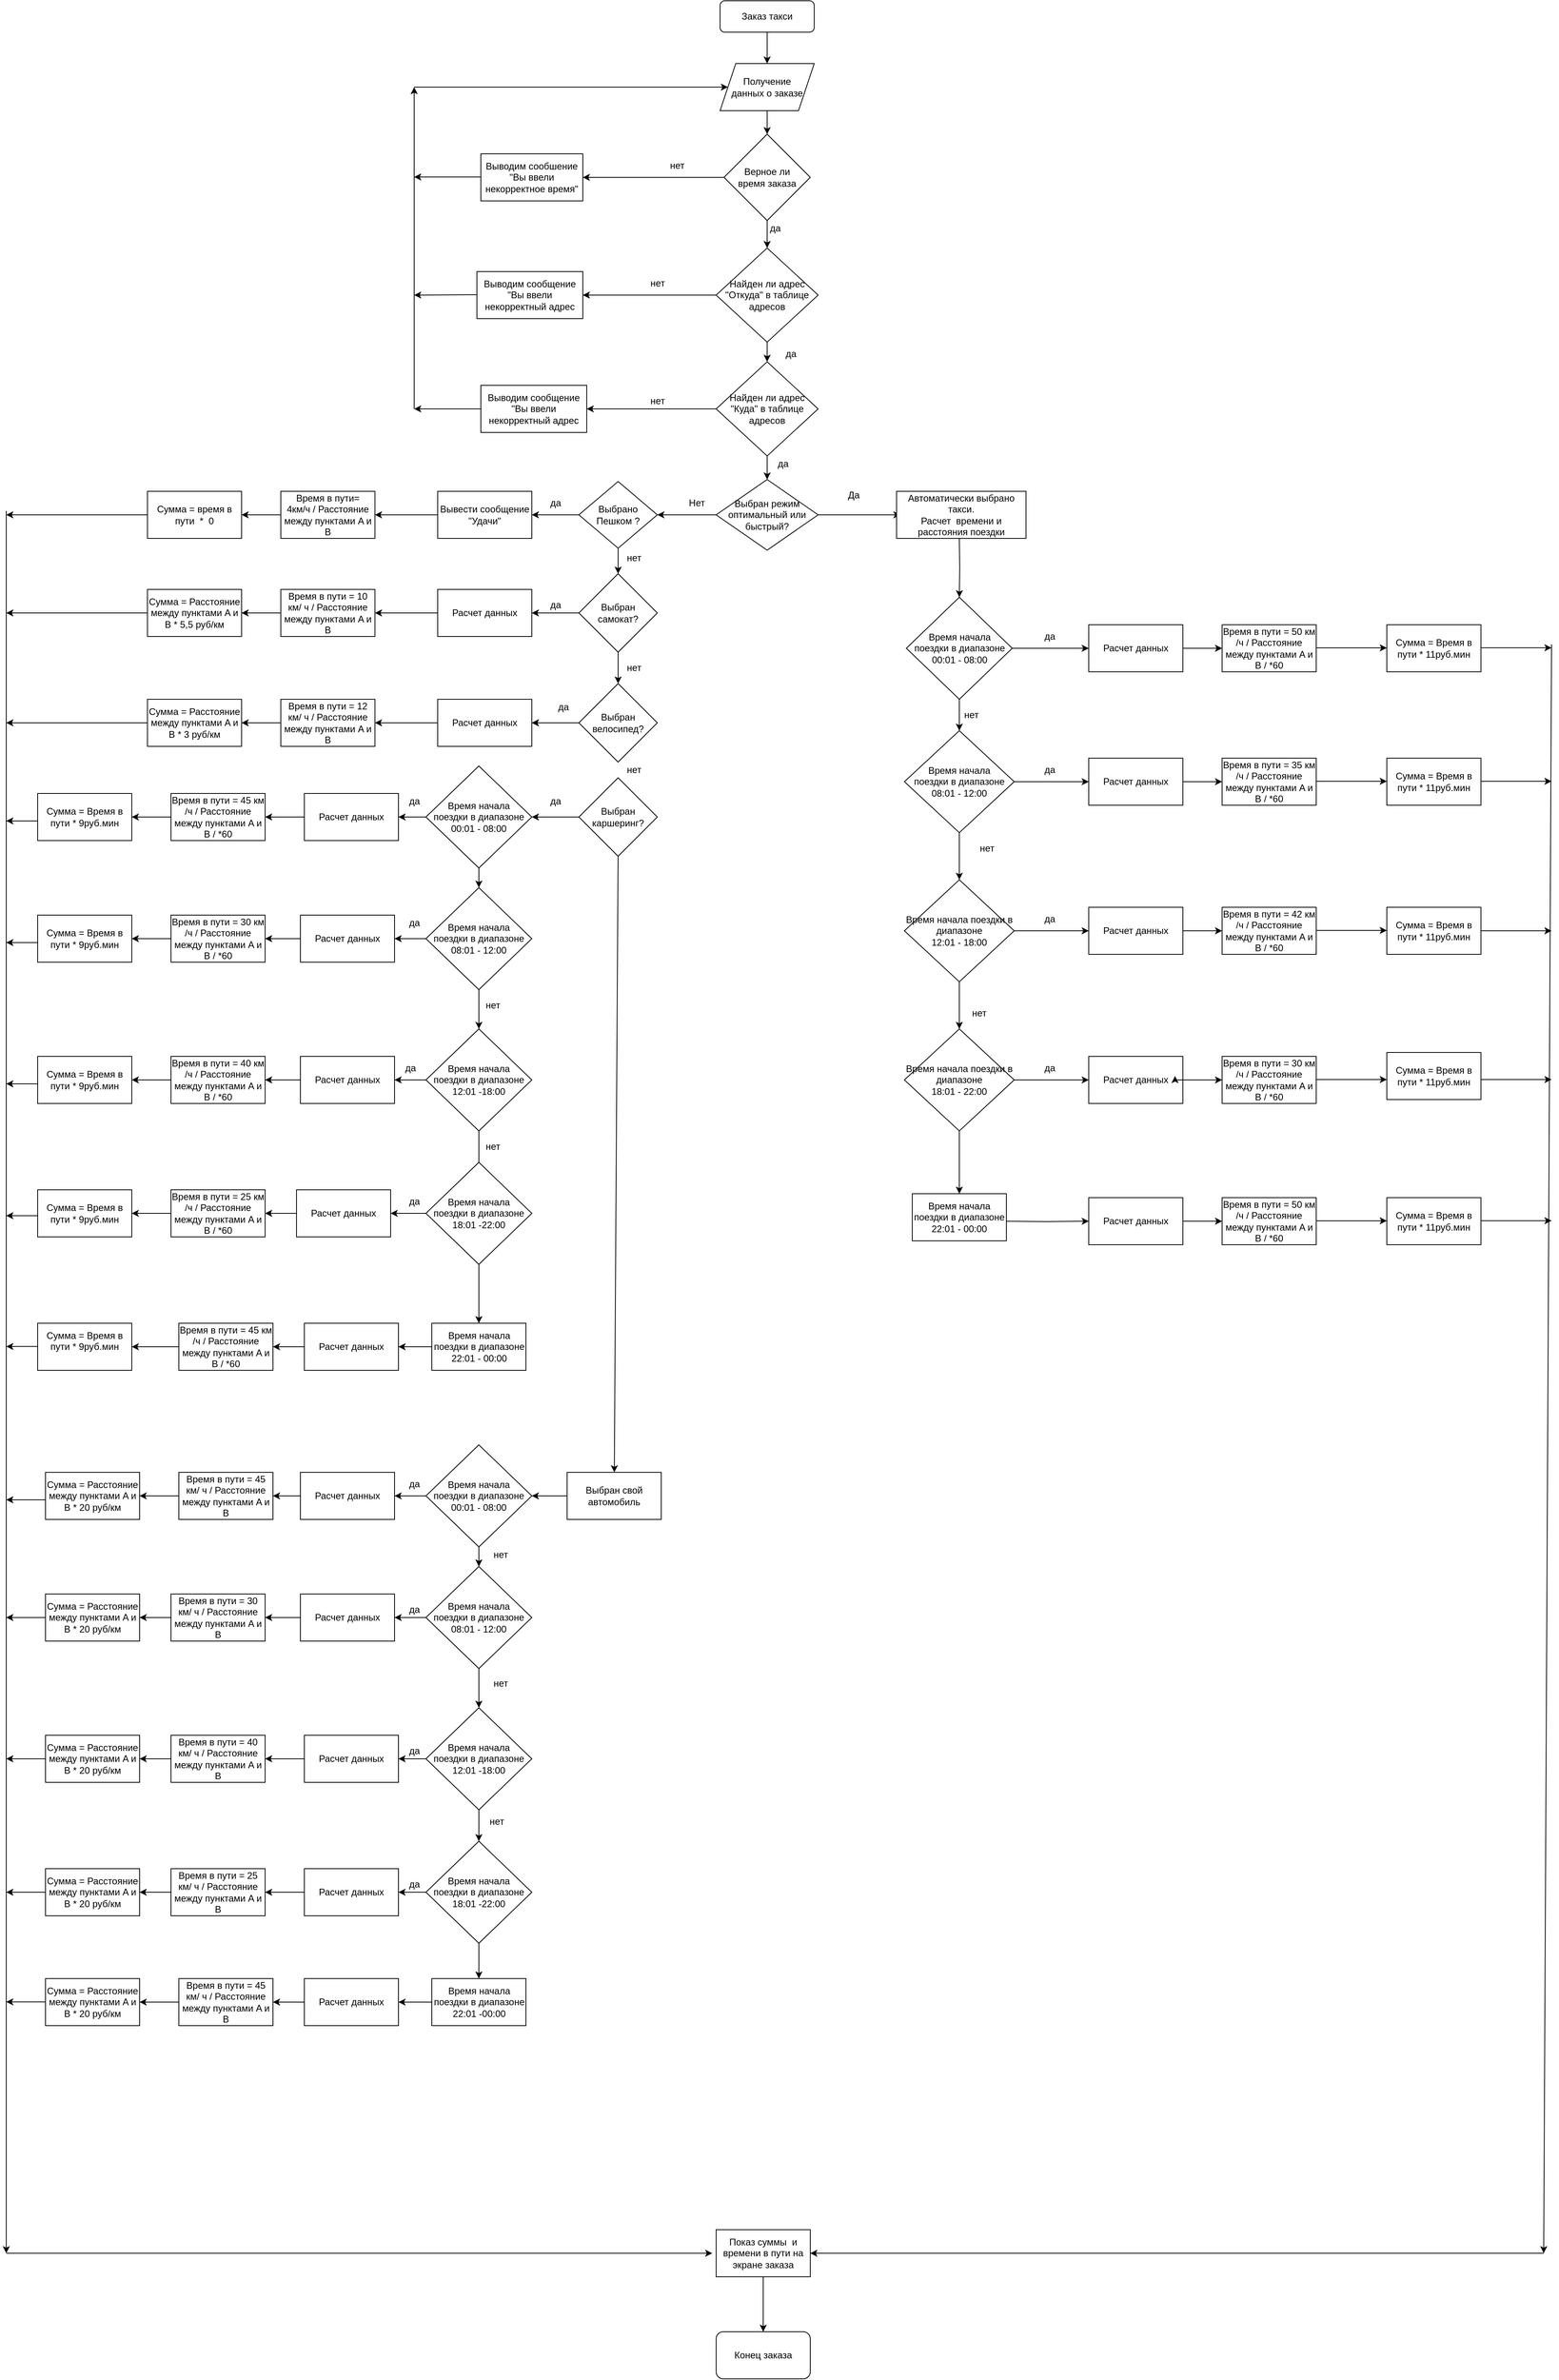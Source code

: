 <mxfile version="15.9.4" type="google"><diagram id="C5RBs43oDa-KdzZeNtuy" name="Page-1"><mxGraphModel dx="2249" dy="1921" grid="1" gridSize="10" guides="1" tooltips="1" connect="1" arrows="1" fold="1" page="1" pageScale="1" pageWidth="827" pageHeight="1169" math="0" shadow="0"><root><mxCell id="WIyWlLk6GJQsqaUBKTNV-0"/><mxCell id="WIyWlLk6GJQsqaUBKTNV-1" parent="WIyWlLk6GJQsqaUBKTNV-0"/><mxCell id="E0nY2Q6KUIIrY-6-Hr5b-1" value="" style="edgeStyle=orthogonalEdgeStyle;rounded=0;orthogonalLoop=1;jettySize=auto;html=1;" parent="WIyWlLk6GJQsqaUBKTNV-1" source="WIyWlLk6GJQsqaUBKTNV-3" target="W2NrdiplK2RQTAbMtYhQ-3" edge="1"><mxGeometry relative="1" as="geometry"/></mxCell><mxCell id="WIyWlLk6GJQsqaUBKTNV-3" value="Заказ такси" style="rounded=1;whiteSpace=wrap;html=1;fontSize=12;glass=0;strokeWidth=1;shadow=0;" parent="WIyWlLk6GJQsqaUBKTNV-1" vertex="1"><mxGeometry x="350" y="-380" width="120" height="40" as="geometry"/></mxCell><mxCell id="npnPh1y5j-HGMaOAGtRF-1" value="" style="edgeStyle=orthogonalEdgeStyle;rounded=0;orthogonalLoop=1;jettySize=auto;html=1;" parent="WIyWlLk6GJQsqaUBKTNV-1" source="W2NrdiplK2RQTAbMtYhQ-4" edge="1"><mxGeometry relative="1" as="geometry"><mxPoint x="580" y="275" as="targetPoint"/></mxGeometry></mxCell><mxCell id="npnPh1y5j-HGMaOAGtRF-4" value="" style="edgeStyle=orthogonalEdgeStyle;rounded=0;orthogonalLoop=1;jettySize=auto;html=1;" parent="WIyWlLk6GJQsqaUBKTNV-1" source="W2NrdiplK2RQTAbMtYhQ-4" target="npnPh1y5j-HGMaOAGtRF-3" edge="1"><mxGeometry relative="1" as="geometry"/></mxCell><mxCell id="W2NrdiplK2RQTAbMtYhQ-4" value="&lt;div&gt;Выбран режим оптимальный или быстрый?&lt;/div&gt;" style="rhombus;whiteSpace=wrap;html=1;" parent="WIyWlLk6GJQsqaUBKTNV-1" vertex="1"><mxGeometry x="345" y="230" width="130" height="90" as="geometry"/></mxCell><mxCell id="npnPh1y5j-HGMaOAGtRF-2" value="Да" style="text;html=1;align=center;verticalAlign=middle;resizable=0;points=[];autosize=1;strokeColor=none;fillColor=none;" parent="WIyWlLk6GJQsqaUBKTNV-1" vertex="1"><mxGeometry x="505" y="240" width="30" height="20" as="geometry"/></mxCell><mxCell id="npnPh1y5j-HGMaOAGtRF-50" value="" style="edgeStyle=orthogonalEdgeStyle;rounded=0;orthogonalLoop=1;jettySize=auto;html=1;" parent="WIyWlLk6GJQsqaUBKTNV-1" source="npnPh1y5j-HGMaOAGtRF-3" target="npnPh1y5j-HGMaOAGtRF-49" edge="1"><mxGeometry relative="1" as="geometry"/></mxCell><mxCell id="npnPh1y5j-HGMaOAGtRF-53" value="" style="edgeStyle=orthogonalEdgeStyle;rounded=0;orthogonalLoop=1;jettySize=auto;html=1;" parent="WIyWlLk6GJQsqaUBKTNV-1" source="npnPh1y5j-HGMaOAGtRF-3" target="npnPh1y5j-HGMaOAGtRF-52" edge="1"><mxGeometry relative="1" as="geometry"/></mxCell><mxCell id="npnPh1y5j-HGMaOAGtRF-3" value="Выбрано Пешком ?" style="rhombus;whiteSpace=wrap;html=1;" parent="WIyWlLk6GJQsqaUBKTNV-1" vertex="1"><mxGeometry x="170" y="232.5" width="100" height="85" as="geometry"/></mxCell><mxCell id="npnPh1y5j-HGMaOAGtRF-5" value="Нет" style="text;html=1;align=center;verticalAlign=middle;resizable=0;points=[];autosize=1;strokeColor=none;fillColor=none;" parent="WIyWlLk6GJQsqaUBKTNV-1" vertex="1"><mxGeometry x="300" y="250" width="40" height="20" as="geometry"/></mxCell><mxCell id="npnPh1y5j-HGMaOAGtRF-8" value="" style="edgeStyle=orthogonalEdgeStyle;rounded=0;orthogonalLoop=1;jettySize=auto;html=1;" parent="WIyWlLk6GJQsqaUBKTNV-1" target="npnPh1y5j-HGMaOAGtRF-7" edge="1"><mxGeometry relative="1" as="geometry"><mxPoint x="655" y="305.0" as="sourcePoint"/></mxGeometry></mxCell><mxCell id="npnPh1y5j-HGMaOAGtRF-10" value="" style="edgeStyle=orthogonalEdgeStyle;rounded=0;orthogonalLoop=1;jettySize=auto;html=1;" parent="WIyWlLk6GJQsqaUBKTNV-1" source="npnPh1y5j-HGMaOAGtRF-7" target="npnPh1y5j-HGMaOAGtRF-9" edge="1"><mxGeometry relative="1" as="geometry"/></mxCell><mxCell id="npnPh1y5j-HGMaOAGtRF-17" value="" style="edgeStyle=orthogonalEdgeStyle;rounded=0;orthogonalLoop=1;jettySize=auto;html=1;" parent="WIyWlLk6GJQsqaUBKTNV-1" source="npnPh1y5j-HGMaOAGtRF-7" target="npnPh1y5j-HGMaOAGtRF-16" edge="1"><mxGeometry relative="1" as="geometry"/></mxCell><mxCell id="npnPh1y5j-HGMaOAGtRF-7" value="&lt;div&gt;Время начала&lt;br&gt; поездки в диапазоне&lt;/div&gt;&lt;div&gt;00:01 - 08:00&lt;br&gt;&lt;/div&gt;" style="rhombus;whiteSpace=wrap;html=1;" parent="WIyWlLk6GJQsqaUBKTNV-1" vertex="1"><mxGeometry x="587.5" y="380" width="135" height="130" as="geometry"/></mxCell><mxCell id="npnPh1y5j-HGMaOAGtRF-15" value="" style="edgeStyle=orthogonalEdgeStyle;rounded=0;orthogonalLoop=1;jettySize=auto;html=1;" parent="WIyWlLk6GJQsqaUBKTNV-1" source="npnPh1y5j-HGMaOAGtRF-9" target="npnPh1y5j-HGMaOAGtRF-14" edge="1"><mxGeometry relative="1" as="geometry"/></mxCell><mxCell id="npnPh1y5j-HGMaOAGtRF-9" value="Расчет данных" style="rounded=0;whiteSpace=wrap;html=1;" parent="WIyWlLk6GJQsqaUBKTNV-1" vertex="1"><mxGeometry x="820" y="415" width="120" height="60" as="geometry"/></mxCell><mxCell id="npnPh1y5j-HGMaOAGtRF-11" value="да" style="text;html=1;align=center;verticalAlign=middle;resizable=0;points=[];autosize=1;strokeColor=none;fillColor=none;" parent="WIyWlLk6GJQsqaUBKTNV-1" vertex="1"><mxGeometry x="755" y="420" width="30" height="20" as="geometry"/></mxCell><mxCell id="npnPh1y5j-HGMaOAGtRF-14" value="Время в пути = 50 км /ч / Расстояние между пунктами A и В / *60" style="rounded=0;whiteSpace=wrap;html=1;" parent="WIyWlLk6GJQsqaUBKTNV-1" vertex="1"><mxGeometry x="990" y="415" width="120" height="60" as="geometry"/></mxCell><mxCell id="npnPh1y5j-HGMaOAGtRF-21" value="" style="edgeStyle=orthogonalEdgeStyle;rounded=0;orthogonalLoop=1;jettySize=auto;html=1;" parent="WIyWlLk6GJQsqaUBKTNV-1" source="npnPh1y5j-HGMaOAGtRF-16" target="npnPh1y5j-HGMaOAGtRF-19" edge="1"><mxGeometry relative="1" as="geometry"/></mxCell><mxCell id="npnPh1y5j-HGMaOAGtRF-25" value="" style="edgeStyle=orthogonalEdgeStyle;rounded=0;orthogonalLoop=1;jettySize=auto;html=1;" parent="WIyWlLk6GJQsqaUBKTNV-1" source="npnPh1y5j-HGMaOAGtRF-16" target="npnPh1y5j-HGMaOAGtRF-24" edge="1"><mxGeometry relative="1" as="geometry"/></mxCell><mxCell id="npnPh1y5j-HGMaOAGtRF-16" value="&lt;div&gt;Время начала &lt;br&gt;поездки в диапазоне&lt;/div&gt;08:01 - 12:00" style="rhombus;whiteSpace=wrap;html=1;" parent="WIyWlLk6GJQsqaUBKTNV-1" vertex="1"><mxGeometry x="585" y="550" width="140" height="130" as="geometry"/></mxCell><mxCell id="npnPh1y5j-HGMaOAGtRF-18" value="&lt;div&gt;нет&lt;/div&gt;" style="text;html=1;align=center;verticalAlign=middle;resizable=0;points=[];autosize=1;strokeColor=none;fillColor=none;" parent="WIyWlLk6GJQsqaUBKTNV-1" vertex="1"><mxGeometry x="655" y="520" width="30" height="20" as="geometry"/></mxCell><mxCell id="npnPh1y5j-HGMaOAGtRF-22" value="" style="edgeStyle=orthogonalEdgeStyle;rounded=0;orthogonalLoop=1;jettySize=auto;html=1;" parent="WIyWlLk6GJQsqaUBKTNV-1" source="npnPh1y5j-HGMaOAGtRF-19" target="npnPh1y5j-HGMaOAGtRF-20" edge="1"><mxGeometry relative="1" as="geometry"/></mxCell><mxCell id="npnPh1y5j-HGMaOAGtRF-19" value="Расчет данных" style="rounded=0;whiteSpace=wrap;html=1;" parent="WIyWlLk6GJQsqaUBKTNV-1" vertex="1"><mxGeometry x="820" y="585" width="120" height="60" as="geometry"/></mxCell><mxCell id="npnPh1y5j-HGMaOAGtRF-20" value="Время в пути = 35 км /ч / Расстояние между пунктами A и В / *60" style="rounded=0;whiteSpace=wrap;html=1;" parent="WIyWlLk6GJQsqaUBKTNV-1" vertex="1"><mxGeometry x="990" y="585" width="120" height="60" as="geometry"/></mxCell><mxCell id="npnPh1y5j-HGMaOAGtRF-23" value="да" style="text;html=1;align=center;verticalAlign=middle;resizable=0;points=[];autosize=1;strokeColor=none;fillColor=none;" parent="WIyWlLk6GJQsqaUBKTNV-1" vertex="1"><mxGeometry x="755" y="590" width="30" height="20" as="geometry"/></mxCell><mxCell id="npnPh1y5j-HGMaOAGtRF-29" value="" style="edgeStyle=orthogonalEdgeStyle;rounded=0;orthogonalLoop=1;jettySize=auto;html=1;" parent="WIyWlLk6GJQsqaUBKTNV-1" source="npnPh1y5j-HGMaOAGtRF-24" target="npnPh1y5j-HGMaOAGtRF-27" edge="1"><mxGeometry relative="1" as="geometry"/></mxCell><mxCell id="npnPh1y5j-HGMaOAGtRF-33" value="" style="edgeStyle=orthogonalEdgeStyle;rounded=0;orthogonalLoop=1;jettySize=auto;html=1;" parent="WIyWlLk6GJQsqaUBKTNV-1" source="npnPh1y5j-HGMaOAGtRF-24" target="npnPh1y5j-HGMaOAGtRF-32" edge="1"><mxGeometry relative="1" as="geometry"/></mxCell><mxCell id="npnPh1y5j-HGMaOAGtRF-24" value="&lt;div&gt;Время начала поездки в диапазоне&lt;/div&gt;12:01 - 18:00" style="rhombus;whiteSpace=wrap;html=1;" parent="WIyWlLk6GJQsqaUBKTNV-1" vertex="1"><mxGeometry x="585" y="740" width="140" height="130" as="geometry"/></mxCell><mxCell id="npnPh1y5j-HGMaOAGtRF-26" value="&lt;div&gt;нет&lt;/div&gt;" style="text;html=1;align=center;verticalAlign=middle;resizable=0;points=[];autosize=1;strokeColor=none;fillColor=none;" parent="WIyWlLk6GJQsqaUBKTNV-1" vertex="1"><mxGeometry x="675" y="690" width="30" height="20" as="geometry"/></mxCell><mxCell id="npnPh1y5j-HGMaOAGtRF-30" value="" style="edgeStyle=orthogonalEdgeStyle;rounded=0;orthogonalLoop=1;jettySize=auto;html=1;" parent="WIyWlLk6GJQsqaUBKTNV-1" source="npnPh1y5j-HGMaOAGtRF-27" target="npnPh1y5j-HGMaOAGtRF-28" edge="1"><mxGeometry relative="1" as="geometry"/></mxCell><mxCell id="npnPh1y5j-HGMaOAGtRF-27" value="Расчет данных" style="rounded=0;whiteSpace=wrap;html=1;" parent="WIyWlLk6GJQsqaUBKTNV-1" vertex="1"><mxGeometry x="820" y="775" width="120" height="60" as="geometry"/></mxCell><mxCell id="npnPh1y5j-HGMaOAGtRF-28" value="Время в пути = 42 км /ч / Расстояние между пунктами A и В / *60" style="rounded=0;whiteSpace=wrap;html=1;" parent="WIyWlLk6GJQsqaUBKTNV-1" vertex="1"><mxGeometry x="990" y="775" width="120" height="60" as="geometry"/></mxCell><mxCell id="npnPh1y5j-HGMaOAGtRF-31" value="да" style="text;html=1;align=center;verticalAlign=middle;resizable=0;points=[];autosize=1;strokeColor=none;fillColor=none;" parent="WIyWlLk6GJQsqaUBKTNV-1" vertex="1"><mxGeometry x="755" y="780" width="30" height="20" as="geometry"/></mxCell><mxCell id="npnPh1y5j-HGMaOAGtRF-37" value="" style="edgeStyle=orthogonalEdgeStyle;rounded=0;orthogonalLoop=1;jettySize=auto;html=1;" parent="WIyWlLk6GJQsqaUBKTNV-1" source="npnPh1y5j-HGMaOAGtRF-32" target="npnPh1y5j-HGMaOAGtRF-34" edge="1"><mxGeometry relative="1" as="geometry"/></mxCell><mxCell id="m5zGtEz3YxC0wX684KxM-118" value="" style="edgeStyle=orthogonalEdgeStyle;rounded=0;orthogonalLoop=1;jettySize=auto;html=1;" parent="WIyWlLk6GJQsqaUBKTNV-1" source="npnPh1y5j-HGMaOAGtRF-32" target="m5zGtEz3YxC0wX684KxM-117" edge="1"><mxGeometry relative="1" as="geometry"/></mxCell><mxCell id="npnPh1y5j-HGMaOAGtRF-32" value="&lt;div&gt;Время начала поездки в диапазоне&lt;/div&gt;18:01 - 22:00" style="rhombus;whiteSpace=wrap;html=1;" parent="WIyWlLk6GJQsqaUBKTNV-1" vertex="1"><mxGeometry x="585" y="930" width="140" height="130" as="geometry"/></mxCell><mxCell id="npnPh1y5j-HGMaOAGtRF-40" value="" style="edgeStyle=orthogonalEdgeStyle;rounded=0;orthogonalLoop=1;jettySize=auto;html=1;" parent="WIyWlLk6GJQsqaUBKTNV-1" source="npnPh1y5j-HGMaOAGtRF-34" target="npnPh1y5j-HGMaOAGtRF-35" edge="1"><mxGeometry relative="1" as="geometry"/></mxCell><mxCell id="npnPh1y5j-HGMaOAGtRF-34" value="Расчет данных" style="rounded=0;whiteSpace=wrap;html=1;" parent="WIyWlLk6GJQsqaUBKTNV-1" vertex="1"><mxGeometry x="820" y="965" width="120" height="60" as="geometry"/></mxCell><mxCell id="npnPh1y5j-HGMaOAGtRF-35" value="Время в пути = 30 км /ч / Расстояние между пунктами A и В / *60" style="rounded=0;whiteSpace=wrap;html=1;" parent="WIyWlLk6GJQsqaUBKTNV-1" vertex="1"><mxGeometry x="990" y="965" width="120" height="60" as="geometry"/></mxCell><mxCell id="npnPh1y5j-HGMaOAGtRF-36" value="нет" style="text;html=1;align=center;verticalAlign=middle;resizable=0;points=[];autosize=1;strokeColor=none;fillColor=none;" parent="WIyWlLk6GJQsqaUBKTNV-1" vertex="1"><mxGeometry x="665" y="900" width="30" height="20" as="geometry"/></mxCell><mxCell id="npnPh1y5j-HGMaOAGtRF-38" value="да" style="text;html=1;align=center;verticalAlign=middle;resizable=0;points=[];autosize=1;strokeColor=none;fillColor=none;" parent="WIyWlLk6GJQsqaUBKTNV-1" vertex="1"><mxGeometry x="755" y="970" width="30" height="20" as="geometry"/></mxCell><mxCell id="npnPh1y5j-HGMaOAGtRF-39" style="edgeStyle=orthogonalEdgeStyle;rounded=0;orthogonalLoop=1;jettySize=auto;html=1;exitX=1;exitY=0.5;exitDx=0;exitDy=0;entryX=0.917;entryY=0.417;entryDx=0;entryDy=0;entryPerimeter=0;" parent="WIyWlLk6GJQsqaUBKTNV-1" source="npnPh1y5j-HGMaOAGtRF-34" target="npnPh1y5j-HGMaOAGtRF-34" edge="1"><mxGeometry relative="1" as="geometry"/></mxCell><mxCell id="npnPh1y5j-HGMaOAGtRF-45" value="" style="edgeStyle=orthogonalEdgeStyle;rounded=0;orthogonalLoop=1;jettySize=auto;html=1;" parent="WIyWlLk6GJQsqaUBKTNV-1" target="npnPh1y5j-HGMaOAGtRF-42" edge="1"><mxGeometry relative="1" as="geometry"><mxPoint x="710" y="1175" as="sourcePoint"/></mxGeometry></mxCell><mxCell id="npnPh1y5j-HGMaOAGtRF-46" value="" style="edgeStyle=orthogonalEdgeStyle;rounded=0;orthogonalLoop=1;jettySize=auto;html=1;" parent="WIyWlLk6GJQsqaUBKTNV-1" source="npnPh1y5j-HGMaOAGtRF-42" target="npnPh1y5j-HGMaOAGtRF-43" edge="1"><mxGeometry relative="1" as="geometry"/></mxCell><mxCell id="npnPh1y5j-HGMaOAGtRF-42" value="Расчет данных" style="rounded=0;whiteSpace=wrap;html=1;" parent="WIyWlLk6GJQsqaUBKTNV-1" vertex="1"><mxGeometry x="820" y="1145" width="120" height="60" as="geometry"/></mxCell><mxCell id="npnPh1y5j-HGMaOAGtRF-43" value="Время в пути = 50 км /ч / Расстояние между пунктами A и В / *60" style="rounded=0;whiteSpace=wrap;html=1;" parent="WIyWlLk6GJQsqaUBKTNV-1" vertex="1"><mxGeometry x="990" y="1145" width="120" height="60" as="geometry"/></mxCell><mxCell id="m5zGtEz3YxC0wX684KxM-5" value="" style="edgeStyle=orthogonalEdgeStyle;rounded=0;orthogonalLoop=1;jettySize=auto;html=1;" parent="WIyWlLk6GJQsqaUBKTNV-1" source="npnPh1y5j-HGMaOAGtRF-49" target="m5zGtEz3YxC0wX684KxM-0" edge="1"><mxGeometry relative="1" as="geometry"/></mxCell><mxCell id="npnPh1y5j-HGMaOAGtRF-49" value="Вывести сообщение &quot;Удачи&quot; " style="rounded=0;whiteSpace=wrap;html=1;" parent="WIyWlLk6GJQsqaUBKTNV-1" vertex="1"><mxGeometry x="-10" y="245" width="120" height="60" as="geometry"/></mxCell><mxCell id="npnPh1y5j-HGMaOAGtRF-51" value="да" style="text;html=1;align=center;verticalAlign=middle;resizable=0;points=[];autosize=1;strokeColor=none;fillColor=none;" parent="WIyWlLk6GJQsqaUBKTNV-1" vertex="1"><mxGeometry x="125" y="250" width="30" height="20" as="geometry"/></mxCell><mxCell id="npnPh1y5j-HGMaOAGtRF-56" value="" style="edgeStyle=orthogonalEdgeStyle;rounded=0;orthogonalLoop=1;jettySize=auto;html=1;" parent="WIyWlLk6GJQsqaUBKTNV-1" source="npnPh1y5j-HGMaOAGtRF-52" target="npnPh1y5j-HGMaOAGtRF-55" edge="1"><mxGeometry relative="1" as="geometry"/></mxCell><mxCell id="npnPh1y5j-HGMaOAGtRF-63" value="" style="edgeStyle=orthogonalEdgeStyle;rounded=0;orthogonalLoop=1;jettySize=auto;html=1;" parent="WIyWlLk6GJQsqaUBKTNV-1" source="npnPh1y5j-HGMaOAGtRF-52" target="npnPh1y5j-HGMaOAGtRF-60" edge="1"><mxGeometry relative="1" as="geometry"/></mxCell><mxCell id="npnPh1y5j-HGMaOAGtRF-52" value="Выбран самокат?" style="rhombus;whiteSpace=wrap;html=1;" parent="WIyWlLk6GJQsqaUBKTNV-1" vertex="1"><mxGeometry x="170" y="350" width="100" height="100" as="geometry"/></mxCell><mxCell id="npnPh1y5j-HGMaOAGtRF-54" value="нет" style="text;html=1;align=center;verticalAlign=middle;resizable=0;points=[];autosize=1;strokeColor=none;fillColor=none;" parent="WIyWlLk6GJQsqaUBKTNV-1" vertex="1"><mxGeometry x="225" y="320" width="30" height="20" as="geometry"/></mxCell><mxCell id="npnPh1y5j-HGMaOAGtRF-58" value="" style="edgeStyle=orthogonalEdgeStyle;rounded=0;orthogonalLoop=1;jettySize=auto;html=1;" parent="WIyWlLk6GJQsqaUBKTNV-1" source="npnPh1y5j-HGMaOAGtRF-55" target="npnPh1y5j-HGMaOAGtRF-57" edge="1"><mxGeometry relative="1" as="geometry"/></mxCell><mxCell id="npnPh1y5j-HGMaOAGtRF-55" value="Расчет данных" style="rounded=0;whiteSpace=wrap;html=1;" parent="WIyWlLk6GJQsqaUBKTNV-1" vertex="1"><mxGeometry x="-10" y="370" width="120" height="60" as="geometry"/></mxCell><mxCell id="m5zGtEz3YxC0wX684KxM-11" value="" style="edgeStyle=orthogonalEdgeStyle;rounded=0;orthogonalLoop=1;jettySize=auto;html=1;" parent="WIyWlLk6GJQsqaUBKTNV-1" source="npnPh1y5j-HGMaOAGtRF-57" target="m5zGtEz3YxC0wX684KxM-10" edge="1"><mxGeometry relative="1" as="geometry"/></mxCell><mxCell id="npnPh1y5j-HGMaOAGtRF-57" value="Время в пути = 10 км/ ч / Расстояние между пунктами A и В " style="rounded=0;whiteSpace=wrap;html=1;" parent="WIyWlLk6GJQsqaUBKTNV-1" vertex="1"><mxGeometry x="-210" y="370" width="120" height="60" as="geometry"/></mxCell><mxCell id="npnPh1y5j-HGMaOAGtRF-59" value="да" style="text;html=1;align=center;verticalAlign=middle;resizable=0;points=[];autosize=1;strokeColor=none;fillColor=none;" parent="WIyWlLk6GJQsqaUBKTNV-1" vertex="1"><mxGeometry x="125" y="380" width="30" height="20" as="geometry"/></mxCell><mxCell id="npnPh1y5j-HGMaOAGtRF-64" value="" style="edgeStyle=orthogonalEdgeStyle;rounded=0;orthogonalLoop=1;jettySize=auto;html=1;" parent="WIyWlLk6GJQsqaUBKTNV-1" source="npnPh1y5j-HGMaOAGtRF-60" target="npnPh1y5j-HGMaOAGtRF-61" edge="1"><mxGeometry relative="1" as="geometry"/></mxCell><mxCell id="npnPh1y5j-HGMaOAGtRF-66" value="" style="edgeStyle=orthogonalEdgeStyle;rounded=0;orthogonalLoop=1;jettySize=auto;html=1;" parent="WIyWlLk6GJQsqaUBKTNV-1" source="npnPh1y5j-HGMaOAGtRF-60" target="npnPh1y5j-HGMaOAGtRF-61" edge="1"><mxGeometry relative="1" as="geometry"/></mxCell><mxCell id="npnPh1y5j-HGMaOAGtRF-60" value="Выбран велосипед?" style="rhombus;whiteSpace=wrap;html=1;" parent="WIyWlLk6GJQsqaUBKTNV-1" vertex="1"><mxGeometry x="170" y="490" width="100" height="100" as="geometry"/></mxCell><mxCell id="npnPh1y5j-HGMaOAGtRF-65" value="" style="edgeStyle=orthogonalEdgeStyle;rounded=0;orthogonalLoop=1;jettySize=auto;html=1;" parent="WIyWlLk6GJQsqaUBKTNV-1" source="npnPh1y5j-HGMaOAGtRF-61" edge="1"><mxGeometry relative="1" as="geometry"><mxPoint x="-90" y="540" as="targetPoint"/></mxGeometry></mxCell><mxCell id="npnPh1y5j-HGMaOAGtRF-61" value="Расчет данных" style="rounded=0;whiteSpace=wrap;html=1;" parent="WIyWlLk6GJQsqaUBKTNV-1" vertex="1"><mxGeometry x="-10" y="510" width="120" height="60" as="geometry"/></mxCell><mxCell id="npnPh1y5j-HGMaOAGtRF-67" value="да" style="text;html=1;align=center;verticalAlign=middle;resizable=0;points=[];autosize=1;strokeColor=none;fillColor=none;" parent="WIyWlLk6GJQsqaUBKTNV-1" vertex="1"><mxGeometry x="135" y="510" width="30" height="20" as="geometry"/></mxCell><mxCell id="npnPh1y5j-HGMaOAGtRF-68" value="нет" style="text;html=1;align=center;verticalAlign=middle;resizable=0;points=[];autosize=1;strokeColor=none;fillColor=none;" parent="WIyWlLk6GJQsqaUBKTNV-1" vertex="1"><mxGeometry x="225" y="460" width="30" height="20" as="geometry"/></mxCell><mxCell id="m5zGtEz3YxC0wX684KxM-28" value="" style="edgeStyle=orthogonalEdgeStyle;rounded=0;orthogonalLoop=1;jettySize=auto;html=1;" parent="WIyWlLk6GJQsqaUBKTNV-1" source="npnPh1y5j-HGMaOAGtRF-77" target="npnPh1y5j-HGMaOAGtRF-86" edge="1"><mxGeometry relative="1" as="geometry"/></mxCell><mxCell id="npnPh1y5j-HGMaOAGtRF-77" value="Выбран каршеринг?" style="rhombus;whiteSpace=wrap;html=1;" parent="WIyWlLk6GJQsqaUBKTNV-1" vertex="1"><mxGeometry x="170" y="610" width="100" height="100" as="geometry"/></mxCell><mxCell id="npnPh1y5j-HGMaOAGtRF-81" value="нет" style="text;html=1;align=center;verticalAlign=middle;resizable=0;points=[];autosize=1;strokeColor=none;fillColor=none;" parent="WIyWlLk6GJQsqaUBKTNV-1" vertex="1"><mxGeometry x="225" y="590" width="30" height="20" as="geometry"/></mxCell><mxCell id="npnPh1y5j-HGMaOAGtRF-93" value="" style="edgeStyle=orthogonalEdgeStyle;rounded=0;orthogonalLoop=1;jettySize=auto;html=1;" parent="WIyWlLk6GJQsqaUBKTNV-1" source="npnPh1y5j-HGMaOAGtRF-86" target="npnPh1y5j-HGMaOAGtRF-92" edge="1"><mxGeometry relative="1" as="geometry"/></mxCell><mxCell id="m5zGtEz3YxC0wX684KxM-23" value="" style="edgeStyle=orthogonalEdgeStyle;rounded=0;orthogonalLoop=1;jettySize=auto;html=1;" parent="WIyWlLk6GJQsqaUBKTNV-1" source="npnPh1y5j-HGMaOAGtRF-86" target="npnPh1y5j-HGMaOAGtRF-87" edge="1"><mxGeometry relative="1" as="geometry"/></mxCell><mxCell id="npnPh1y5j-HGMaOAGtRF-86" value="&lt;div&gt;Время начала&lt;br&gt; поездки в диапазоне&lt;/div&gt;&lt;div&gt;00:01 - 08:00&lt;br&gt;&lt;/div&gt;" style="rhombus;whiteSpace=wrap;html=1;" parent="WIyWlLk6GJQsqaUBKTNV-1" vertex="1"><mxGeometry x="-25" y="595" width="135" height="130" as="geometry"/></mxCell><mxCell id="npnPh1y5j-HGMaOAGtRF-90" value="" style="edgeStyle=orthogonalEdgeStyle;rounded=0;orthogonalLoop=1;jettySize=auto;html=1;" parent="WIyWlLk6GJQsqaUBKTNV-1" source="npnPh1y5j-HGMaOAGtRF-87" target="npnPh1y5j-HGMaOAGtRF-89" edge="1"><mxGeometry relative="1" as="geometry"/></mxCell><mxCell id="npnPh1y5j-HGMaOAGtRF-87" value="Расчет данных" style="rounded=0;whiteSpace=wrap;html=1;" parent="WIyWlLk6GJQsqaUBKTNV-1" vertex="1"><mxGeometry x="-180" y="630" width="120" height="60" as="geometry"/></mxCell><mxCell id="m5zGtEz3YxC0wX684KxM-32" value="" style="edgeStyle=orthogonalEdgeStyle;rounded=0;orthogonalLoop=1;jettySize=auto;html=1;" parent="WIyWlLk6GJQsqaUBKTNV-1" source="npnPh1y5j-HGMaOAGtRF-89" target="m5zGtEz3YxC0wX684KxM-31" edge="1"><mxGeometry relative="1" as="geometry"/></mxCell><mxCell id="npnPh1y5j-HGMaOAGtRF-89" value="Время в пути = 45 км /ч / Расстояние между пунктами A и В / *60" style="rounded=0;whiteSpace=wrap;html=1;" parent="WIyWlLk6GJQsqaUBKTNV-1" vertex="1"><mxGeometry x="-350" y="630" width="120" height="60" as="geometry"/></mxCell><mxCell id="npnPh1y5j-HGMaOAGtRF-97" value="" style="edgeStyle=orthogonalEdgeStyle;rounded=0;orthogonalLoop=1;jettySize=auto;html=1;" parent="WIyWlLk6GJQsqaUBKTNV-1" source="npnPh1y5j-HGMaOAGtRF-92" target="npnPh1y5j-HGMaOAGtRF-95" edge="1"><mxGeometry relative="1" as="geometry"/></mxCell><mxCell id="npnPh1y5j-HGMaOAGtRF-106" value="" style="edgeStyle=orthogonalEdgeStyle;rounded=0;orthogonalLoop=1;jettySize=auto;html=1;" parent="WIyWlLk6GJQsqaUBKTNV-1" source="npnPh1y5j-HGMaOAGtRF-92" target="npnPh1y5j-HGMaOAGtRF-103" edge="1"><mxGeometry relative="1" as="geometry"/></mxCell><mxCell id="npnPh1y5j-HGMaOAGtRF-92" value="&lt;div&gt;Время начала&lt;br&gt; поездки в диапазоне&lt;/div&gt;&lt;div&gt;08:01 - 12:00&lt;br&gt;&lt;/div&gt;" style="rhombus;whiteSpace=wrap;html=1;" parent="WIyWlLk6GJQsqaUBKTNV-1" vertex="1"><mxGeometry x="-25" y="750" width="135" height="130" as="geometry"/></mxCell><mxCell id="npnPh1y5j-HGMaOAGtRF-102" value="" style="edgeStyle=orthogonalEdgeStyle;rounded=0;orthogonalLoop=1;jettySize=auto;html=1;" parent="WIyWlLk6GJQsqaUBKTNV-1" source="npnPh1y5j-HGMaOAGtRF-95" target="npnPh1y5j-HGMaOAGtRF-96" edge="1"><mxGeometry relative="1" as="geometry"/></mxCell><mxCell id="npnPh1y5j-HGMaOAGtRF-95" value="Расчет данных" style="rounded=0;whiteSpace=wrap;html=1;" parent="WIyWlLk6GJQsqaUBKTNV-1" vertex="1"><mxGeometry x="-185" y="785" width="120" height="60" as="geometry"/></mxCell><mxCell id="m5zGtEz3YxC0wX684KxM-35" value="" style="edgeStyle=orthogonalEdgeStyle;rounded=0;orthogonalLoop=1;jettySize=auto;html=1;" parent="WIyWlLk6GJQsqaUBKTNV-1" source="npnPh1y5j-HGMaOAGtRF-96" target="m5zGtEz3YxC0wX684KxM-34" edge="1"><mxGeometry relative="1" as="geometry"/></mxCell><mxCell id="npnPh1y5j-HGMaOAGtRF-96" value="Время в пути = 30 км /ч / Расстояние между пунктами A и В / *60" style="rounded=0;whiteSpace=wrap;html=1;" parent="WIyWlLk6GJQsqaUBKTNV-1" vertex="1"><mxGeometry x="-350" y="785" width="120" height="60" as="geometry"/></mxCell><mxCell id="npnPh1y5j-HGMaOAGtRF-101" value="да" style="text;html=1;align=center;verticalAlign=middle;resizable=0;points=[];autosize=1;strokeColor=none;fillColor=none;" parent="WIyWlLk6GJQsqaUBKTNV-1" vertex="1"><mxGeometry x="-55" y="785" width="30" height="20" as="geometry"/></mxCell><mxCell id="npnPh1y5j-HGMaOAGtRF-108" value="" style="edgeStyle=orthogonalEdgeStyle;rounded=0;orthogonalLoop=1;jettySize=auto;html=1;" parent="WIyWlLk6GJQsqaUBKTNV-1" source="npnPh1y5j-HGMaOAGtRF-103" target="npnPh1y5j-HGMaOAGtRF-104" edge="1"><mxGeometry relative="1" as="geometry"/></mxCell><mxCell id="npnPh1y5j-HGMaOAGtRF-114" value="" style="edgeStyle=orthogonalEdgeStyle;rounded=0;orthogonalLoop=1;jettySize=auto;html=1;startArrow=none;entryX=0.5;entryY=0;entryDx=0;entryDy=0;" parent="WIyWlLk6GJQsqaUBKTNV-1" source="npnPh1y5j-HGMaOAGtRF-119" target="m5zGtEz3YxC0wX684KxM-55" edge="1"><mxGeometry relative="1" as="geometry"><mxPoint x="42.5" y="1270" as="targetPoint"/></mxGeometry></mxCell><mxCell id="npnPh1y5j-HGMaOAGtRF-103" value="&lt;div&gt;Время начала &lt;br&gt;поездки в диапазоне&lt;/div&gt;&lt;div&gt;12:01 -18:00&lt;br&gt;&lt;/div&gt;" style="rhombus;whiteSpace=wrap;html=1;" parent="WIyWlLk6GJQsqaUBKTNV-1" vertex="1"><mxGeometry x="-25" y="930" width="135" height="130" as="geometry"/></mxCell><mxCell id="npnPh1y5j-HGMaOAGtRF-109" value="" style="edgeStyle=orthogonalEdgeStyle;rounded=0;orthogonalLoop=1;jettySize=auto;html=1;" parent="WIyWlLk6GJQsqaUBKTNV-1" source="npnPh1y5j-HGMaOAGtRF-104" target="npnPh1y5j-HGMaOAGtRF-105" edge="1"><mxGeometry relative="1" as="geometry"/></mxCell><mxCell id="npnPh1y5j-HGMaOAGtRF-104" value="Расчет данных" style="rounded=0;whiteSpace=wrap;html=1;" parent="WIyWlLk6GJQsqaUBKTNV-1" vertex="1"><mxGeometry x="-185" y="965" width="120" height="60" as="geometry"/></mxCell><mxCell id="m5zGtEz3YxC0wX684KxM-38" value="" style="edgeStyle=orthogonalEdgeStyle;rounded=0;orthogonalLoop=1;jettySize=auto;html=1;" parent="WIyWlLk6GJQsqaUBKTNV-1" source="npnPh1y5j-HGMaOAGtRF-105" target="m5zGtEz3YxC0wX684KxM-37" edge="1"><mxGeometry relative="1" as="geometry"/></mxCell><mxCell id="npnPh1y5j-HGMaOAGtRF-105" value="Время в пути = 40 км /ч / Расстояние между пунктами A и В / *60" style="rounded=0;whiteSpace=wrap;html=1;" parent="WIyWlLk6GJQsqaUBKTNV-1" vertex="1"><mxGeometry x="-350" y="965" width="120" height="60" as="geometry"/></mxCell><mxCell id="npnPh1y5j-HGMaOAGtRF-107" value="нет" style="text;html=1;align=center;verticalAlign=middle;resizable=0;points=[];autosize=1;strokeColor=none;fillColor=none;" parent="WIyWlLk6GJQsqaUBKTNV-1" vertex="1"><mxGeometry x="45" y="890" width="30" height="20" as="geometry"/></mxCell><mxCell id="npnPh1y5j-HGMaOAGtRF-110" value="да" style="text;html=1;align=center;verticalAlign=middle;resizable=0;points=[];autosize=1;strokeColor=none;fillColor=none;" parent="WIyWlLk6GJQsqaUBKTNV-1" vertex="1"><mxGeometry x="-60" y="970" width="30" height="20" as="geometry"/></mxCell><mxCell id="npnPh1y5j-HGMaOAGtRF-117" value="" style="edgeStyle=orthogonalEdgeStyle;rounded=0;orthogonalLoop=1;jettySize=auto;html=1;" parent="WIyWlLk6GJQsqaUBKTNV-1" source="npnPh1y5j-HGMaOAGtRF-112" target="npnPh1y5j-HGMaOAGtRF-113" edge="1"><mxGeometry relative="1" as="geometry"/></mxCell><mxCell id="npnPh1y5j-HGMaOAGtRF-112" value="Расчет данных" style="rounded=0;whiteSpace=wrap;html=1;" parent="WIyWlLk6GJQsqaUBKTNV-1" vertex="1"><mxGeometry x="-190" y="1135" width="120" height="60" as="geometry"/></mxCell><mxCell id="m5zGtEz3YxC0wX684KxM-41" value="" style="edgeStyle=orthogonalEdgeStyle;rounded=0;orthogonalLoop=1;jettySize=auto;html=1;" parent="WIyWlLk6GJQsqaUBKTNV-1" source="npnPh1y5j-HGMaOAGtRF-113" target="m5zGtEz3YxC0wX684KxM-40" edge="1"><mxGeometry relative="1" as="geometry"/></mxCell><mxCell id="npnPh1y5j-HGMaOAGtRF-113" value="Время в пути = 25 км /ч / Расстояние между пунктами A и В / *60" style="rounded=0;whiteSpace=wrap;html=1;" parent="WIyWlLk6GJQsqaUBKTNV-1" vertex="1"><mxGeometry x="-350" y="1135" width="120" height="60" as="geometry"/></mxCell><mxCell id="npnPh1y5j-HGMaOAGtRF-115" value="нет" style="text;html=1;align=center;verticalAlign=middle;resizable=0;points=[];autosize=1;strokeColor=none;fillColor=none;" parent="WIyWlLk6GJQsqaUBKTNV-1" vertex="1"><mxGeometry x="45" y="1070" width="30" height="20" as="geometry"/></mxCell><mxCell id="npnPh1y5j-HGMaOAGtRF-125" value="" style="edgeStyle=orthogonalEdgeStyle;rounded=0;orthogonalLoop=1;jettySize=auto;html=1;" parent="WIyWlLk6GJQsqaUBKTNV-1" source="npnPh1y5j-HGMaOAGtRF-120" target="npnPh1y5j-HGMaOAGtRF-121" edge="1"><mxGeometry relative="1" as="geometry"/></mxCell><mxCell id="npnPh1y5j-HGMaOAGtRF-120" value="Расчет данных" style="rounded=0;whiteSpace=wrap;html=1;" parent="WIyWlLk6GJQsqaUBKTNV-1" vertex="1"><mxGeometry x="-180" y="1305" width="120" height="60" as="geometry"/></mxCell><mxCell id="m5zGtEz3YxC0wX684KxM-45" value="" style="edgeStyle=orthogonalEdgeStyle;rounded=0;orthogonalLoop=1;jettySize=auto;html=1;" parent="WIyWlLk6GJQsqaUBKTNV-1" source="npnPh1y5j-HGMaOAGtRF-121" target="m5zGtEz3YxC0wX684KxM-44" edge="1"><mxGeometry relative="1" as="geometry"/></mxCell><mxCell id="npnPh1y5j-HGMaOAGtRF-121" value="Время в пути = 45 км /ч / Расстояние между пунктами A и В / *60" style="rounded=0;whiteSpace=wrap;html=1;" parent="WIyWlLk6GJQsqaUBKTNV-1" vertex="1"><mxGeometry x="-340" y="1305" width="120" height="60" as="geometry"/></mxCell><mxCell id="b8dmZaS0HHqwVShSgkoD-3" value="" style="edgeStyle=orthogonalEdgeStyle;rounded=0;orthogonalLoop=1;jettySize=auto;html=1;" parent="WIyWlLk6GJQsqaUBKTNV-1" source="npnPh1y5j-HGMaOAGtRF-128" target="npnPh1y5j-HGMaOAGtRF-130" edge="1"><mxGeometry relative="1" as="geometry"/></mxCell><mxCell id="npnPh1y5j-HGMaOAGtRF-128" value="Показ суммы&amp;nbsp; и времени в пути на экране заказа" style="rounded=0;whiteSpace=wrap;html=1;" parent="WIyWlLk6GJQsqaUBKTNV-1" vertex="1"><mxGeometry x="345" y="2460" width="120" height="60" as="geometry"/></mxCell><mxCell id="npnPh1y5j-HGMaOAGtRF-130" value="Конец заказа" style="rounded=1;whiteSpace=wrap;html=1;" parent="WIyWlLk6GJQsqaUBKTNV-1" vertex="1"><mxGeometry x="345" y="2590" width="120" height="60" as="geometry"/></mxCell><mxCell id="b8dmZaS0HHqwVShSgkoD-1" value="" style="endArrow=classic;html=1;rounded=0;" parent="WIyWlLk6GJQsqaUBKTNV-1" edge="1"><mxGeometry width="50" height="50" relative="1" as="geometry"><mxPoint x="-560" y="270" as="sourcePoint"/><mxPoint x="-560" y="2490" as="targetPoint"/></mxGeometry></mxCell><mxCell id="b8dmZaS0HHqwVShSgkoD-4" value="" style="endArrow=classic;html=1;rounded=0;" parent="WIyWlLk6GJQsqaUBKTNV-1" edge="1"><mxGeometry width="50" height="50" relative="1" as="geometry"><mxPoint x="1110" y="1174.5" as="sourcePoint"/><mxPoint x="1200" y="1174.5" as="targetPoint"/></mxGeometry></mxCell><mxCell id="b8dmZaS0HHqwVShSgkoD-5" value="" style="endArrow=classic;html=1;rounded=0;" parent="WIyWlLk6GJQsqaUBKTNV-1" edge="1"><mxGeometry width="50" height="50" relative="1" as="geometry"><mxPoint x="1110" y="994.5" as="sourcePoint"/><mxPoint x="1200" y="994.5" as="targetPoint"/></mxGeometry></mxCell><mxCell id="b8dmZaS0HHqwVShSgkoD-6" value="" style="endArrow=classic;html=1;rounded=0;" parent="WIyWlLk6GJQsqaUBKTNV-1" edge="1"><mxGeometry width="50" height="50" relative="1" as="geometry"><mxPoint x="1110" y="804.5" as="sourcePoint"/><mxPoint x="1200" y="804.5" as="targetPoint"/></mxGeometry></mxCell><mxCell id="b8dmZaS0HHqwVShSgkoD-7" value="" style="endArrow=classic;html=1;rounded=0;" parent="WIyWlLk6GJQsqaUBKTNV-1" edge="1"><mxGeometry width="50" height="50" relative="1" as="geometry"><mxPoint x="1110" y="614.5" as="sourcePoint"/><mxPoint x="1200" y="614.5" as="targetPoint"/></mxGeometry></mxCell><mxCell id="b8dmZaS0HHqwVShSgkoD-8" value="" style="endArrow=classic;html=1;rounded=0;" parent="WIyWlLk6GJQsqaUBKTNV-1" edge="1"><mxGeometry width="50" height="50" relative="1" as="geometry"><mxPoint x="1110" y="444.5" as="sourcePoint"/><mxPoint x="1200" y="444.5" as="targetPoint"/></mxGeometry></mxCell><mxCell id="m5zGtEz3YxC0wX684KxM-6" value="" style="edgeStyle=orthogonalEdgeStyle;rounded=0;orthogonalLoop=1;jettySize=auto;html=1;" parent="WIyWlLk6GJQsqaUBKTNV-1" source="m5zGtEz3YxC0wX684KxM-0" target="m5zGtEz3YxC0wX684KxM-3" edge="1"><mxGeometry relative="1" as="geometry"/></mxCell><mxCell id="m5zGtEz3YxC0wX684KxM-0" value="&lt;div&gt;Время в пути=&lt;/div&gt;&lt;div&gt;4км/ч / Расстояние между пунктами A и В&lt;br&gt;&lt;/div&gt;" style="whiteSpace=wrap;html=1;rounded=0;" parent="WIyWlLk6GJQsqaUBKTNV-1" vertex="1"><mxGeometry x="-210" y="245" width="120" height="60" as="geometry"/></mxCell><mxCell id="m5zGtEz3YxC0wX684KxM-8" style="edgeStyle=orthogonalEdgeStyle;rounded=0;orthogonalLoop=1;jettySize=auto;html=1;" parent="WIyWlLk6GJQsqaUBKTNV-1" source="m5zGtEz3YxC0wX684KxM-3" edge="1"><mxGeometry relative="1" as="geometry"><mxPoint x="-560" y="275" as="targetPoint"/></mxGeometry></mxCell><mxCell id="m5zGtEz3YxC0wX684KxM-3" value="Сумма = время в пути&amp;nbsp; *&amp;nbsp; 0" style="rounded=0;whiteSpace=wrap;html=1;" parent="WIyWlLk6GJQsqaUBKTNV-1" vertex="1"><mxGeometry x="-380" y="245" width="120" height="60" as="geometry"/></mxCell><mxCell id="m5zGtEz3YxC0wX684KxM-10" value="&lt;div&gt;Сумма = Расстояние между пунктами A и В * 5,5 руб/км&lt;/div&gt;" style="whiteSpace=wrap;html=1;rounded=0;" parent="WIyWlLk6GJQsqaUBKTNV-1" vertex="1"><mxGeometry x="-380" y="370" width="120" height="60" as="geometry"/></mxCell><mxCell id="m5zGtEz3YxC0wX684KxM-12" value="" style="endArrow=classic;html=1;rounded=0;" parent="WIyWlLk6GJQsqaUBKTNV-1" edge="1"><mxGeometry width="50" height="50" relative="1" as="geometry"><mxPoint x="-380" y="400" as="sourcePoint"/><mxPoint x="-560" y="400" as="targetPoint"/></mxGeometry></mxCell><mxCell id="m5zGtEz3YxC0wX684KxM-13" value="Сумма = Расстояние между пунктами A и В * 3 руб/км" style="rounded=0;whiteSpace=wrap;html=1;" parent="WIyWlLk6GJQsqaUBKTNV-1" vertex="1"><mxGeometry x="-380" y="510" width="120" height="60" as="geometry"/></mxCell><mxCell id="m5zGtEz3YxC0wX684KxM-15" value="" style="edgeStyle=orthogonalEdgeStyle;rounded=0;orthogonalLoop=1;jettySize=auto;html=1;" parent="WIyWlLk6GJQsqaUBKTNV-1" source="m5zGtEz3YxC0wX684KxM-14" target="m5zGtEz3YxC0wX684KxM-13" edge="1"><mxGeometry relative="1" as="geometry"/></mxCell><mxCell id="m5zGtEz3YxC0wX684KxM-14" value="Время в пути = 12 км/ ч / Расстояние между пунктами A и В " style="rounded=0;whiteSpace=wrap;html=1;" parent="WIyWlLk6GJQsqaUBKTNV-1" vertex="1"><mxGeometry x="-210" y="510" width="120" height="60" as="geometry"/></mxCell><mxCell id="m5zGtEz3YxC0wX684KxM-17" value="" style="endArrow=classic;html=1;rounded=0;" parent="WIyWlLk6GJQsqaUBKTNV-1" edge="1"><mxGeometry width="50" height="50" relative="1" as="geometry"><mxPoint x="-380" y="540" as="sourcePoint"/><mxPoint x="-560" y="540" as="targetPoint"/></mxGeometry></mxCell><mxCell id="m5zGtEz3YxC0wX684KxM-25" value="" style="edgeStyle=orthogonalEdgeStyle;rounded=0;orthogonalLoop=1;jettySize=auto;html=1;" parent="WIyWlLk6GJQsqaUBKTNV-1" source="npnPh1y5j-HGMaOAGtRF-119" target="npnPh1y5j-HGMaOAGtRF-112" edge="1"><mxGeometry relative="1" as="geometry"/></mxCell><mxCell id="npnPh1y5j-HGMaOAGtRF-119" value="&lt;div&gt;Время начала &lt;br&gt;поездки в диапазоне&lt;/div&gt;&lt;div&gt;18:01 -22:00&lt;br&gt;&lt;/div&gt;" style="rhombus;whiteSpace=wrap;html=1;" parent="WIyWlLk6GJQsqaUBKTNV-1" vertex="1"><mxGeometry x="-25" y="1100" width="135" height="130" as="geometry"/></mxCell><mxCell id="m5zGtEz3YxC0wX684KxM-24" value="" style="edgeStyle=orthogonalEdgeStyle;rounded=0;orthogonalLoop=1;jettySize=auto;html=1;endArrow=none;" parent="WIyWlLk6GJQsqaUBKTNV-1" source="npnPh1y5j-HGMaOAGtRF-103" target="npnPh1y5j-HGMaOAGtRF-119" edge="1"><mxGeometry relative="1" as="geometry"><mxPoint x="42.5" y="1060" as="sourcePoint"/><mxPoint x="42.5" y="1270" as="targetPoint"/></mxGeometry></mxCell><mxCell id="m5zGtEz3YxC0wX684KxM-27" value="да" style="text;html=1;align=center;verticalAlign=middle;resizable=0;points=[];autosize=1;strokeColor=none;fillColor=none;" parent="WIyWlLk6GJQsqaUBKTNV-1" vertex="1"><mxGeometry x="-55" y="1140" width="30" height="20" as="geometry"/></mxCell><mxCell id="m5zGtEz3YxC0wX684KxM-29" value="да" style="text;html=1;align=center;verticalAlign=middle;resizable=0;points=[];autosize=1;strokeColor=none;fillColor=none;" parent="WIyWlLk6GJQsqaUBKTNV-1" vertex="1"><mxGeometry x="125" y="630" width="30" height="20" as="geometry"/></mxCell><mxCell id="m5zGtEz3YxC0wX684KxM-30" value="да" style="text;html=1;align=center;verticalAlign=middle;resizable=0;points=[];autosize=1;strokeColor=none;fillColor=none;" parent="WIyWlLk6GJQsqaUBKTNV-1" vertex="1"><mxGeometry x="-55" y="630" width="30" height="20" as="geometry"/></mxCell><mxCell id="m5zGtEz3YxC0wX684KxM-31" value="Сумма = Время в пути * 9руб.мин" style="rounded=0;whiteSpace=wrap;html=1;" parent="WIyWlLk6GJQsqaUBKTNV-1" vertex="1"><mxGeometry x="-520" y="630" width="120" height="60" as="geometry"/></mxCell><mxCell id="m5zGtEz3YxC0wX684KxM-33" value="" style="endArrow=classic;html=1;rounded=0;" parent="WIyWlLk6GJQsqaUBKTNV-1" edge="1"><mxGeometry width="50" height="50" relative="1" as="geometry"><mxPoint x="-520" y="665" as="sourcePoint"/><mxPoint x="-560" y="665" as="targetPoint"/></mxGeometry></mxCell><mxCell id="m5zGtEz3YxC0wX684KxM-34" value="Сумма = Время в пути * 9руб.мин" style="rounded=0;whiteSpace=wrap;html=1;" parent="WIyWlLk6GJQsqaUBKTNV-1" vertex="1"><mxGeometry x="-520" y="785" width="120" height="60" as="geometry"/></mxCell><mxCell id="m5zGtEz3YxC0wX684KxM-36" value="" style="endArrow=classic;html=1;rounded=0;" parent="WIyWlLk6GJQsqaUBKTNV-1" edge="1"><mxGeometry width="50" height="50" relative="1" as="geometry"><mxPoint x="-520" y="820" as="sourcePoint"/><mxPoint x="-560" y="820" as="targetPoint"/></mxGeometry></mxCell><mxCell id="m5zGtEz3YxC0wX684KxM-37" value="Сумма = Время в пути * 9руб.мин" style="rounded=0;whiteSpace=wrap;html=1;" parent="WIyWlLk6GJQsqaUBKTNV-1" vertex="1"><mxGeometry x="-520" y="965" width="120" height="60" as="geometry"/></mxCell><mxCell id="m5zGtEz3YxC0wX684KxM-39" value="" style="endArrow=classic;html=1;rounded=0;" parent="WIyWlLk6GJQsqaUBKTNV-1" edge="1"><mxGeometry width="50" height="50" relative="1" as="geometry"><mxPoint x="-520" y="1000" as="sourcePoint"/><mxPoint x="-560" y="1000" as="targetPoint"/></mxGeometry></mxCell><mxCell id="m5zGtEz3YxC0wX684KxM-40" value="Сумма = Время в пути * 9руб.мин" style="whiteSpace=wrap;html=1;rounded=0;" parent="WIyWlLk6GJQsqaUBKTNV-1" vertex="1"><mxGeometry x="-520" y="1135" width="120" height="60" as="geometry"/></mxCell><mxCell id="m5zGtEz3YxC0wX684KxM-42" value="" style="endArrow=classic;html=1;rounded=0;" parent="WIyWlLk6GJQsqaUBKTNV-1" edge="1"><mxGeometry width="50" height="50" relative="1" as="geometry"><mxPoint x="-520" y="1168.0" as="sourcePoint"/><mxPoint x="-560" y="1168.0" as="targetPoint"/></mxGeometry></mxCell><mxCell id="m5zGtEz3YxC0wX684KxM-46" value="" style="endArrow=classic;html=1;rounded=0;" parent="WIyWlLk6GJQsqaUBKTNV-1" edge="1"><mxGeometry width="50" height="50" relative="1" as="geometry"><mxPoint x="-520" y="1334.66" as="sourcePoint"/><mxPoint x="-560" y="1334.66" as="targetPoint"/></mxGeometry></mxCell><mxCell id="m5zGtEz3YxC0wX684KxM-64" value="" style="edgeStyle=orthogonalEdgeStyle;rounded=0;orthogonalLoop=1;jettySize=auto;html=1;" parent="WIyWlLk6GJQsqaUBKTNV-1" source="m5zGtEz3YxC0wX684KxM-47" target="m5zGtEz3YxC0wX684KxM-63" edge="1"><mxGeometry relative="1" as="geometry"/></mxCell><mxCell id="m5zGtEz3YxC0wX684KxM-66" value="" style="edgeStyle=orthogonalEdgeStyle;rounded=0;orthogonalLoop=1;jettySize=auto;html=1;" parent="WIyWlLk6GJQsqaUBKTNV-1" source="m5zGtEz3YxC0wX684KxM-47" target="m5zGtEz3YxC0wX684KxM-48" edge="1"><mxGeometry relative="1" as="geometry"/></mxCell><mxCell id="m5zGtEz3YxC0wX684KxM-47" value="&lt;div&gt;Время начала&lt;br&gt; поездки в диапазоне&lt;/div&gt;&lt;div&gt;00:01 - 08:00&lt;br&gt;&lt;/div&gt;" style="rhombus;whiteSpace=wrap;html=1;" parent="WIyWlLk6GJQsqaUBKTNV-1" vertex="1"><mxGeometry x="-25" y="1460" width="135" height="130" as="geometry"/></mxCell><mxCell id="m5zGtEz3YxC0wX684KxM-69" value="" style="edgeStyle=orthogonalEdgeStyle;rounded=0;orthogonalLoop=1;jettySize=auto;html=1;" parent="WIyWlLk6GJQsqaUBKTNV-1" source="m5zGtEz3YxC0wX684KxM-48" target="m5zGtEz3YxC0wX684KxM-49" edge="1"><mxGeometry relative="1" as="geometry"/></mxCell><mxCell id="m5zGtEz3YxC0wX684KxM-72" value="" style="edgeStyle=orthogonalEdgeStyle;rounded=0;orthogonalLoop=1;jettySize=auto;html=1;" parent="WIyWlLk6GJQsqaUBKTNV-1" source="m5zGtEz3YxC0wX684KxM-48" target="m5zGtEz3YxC0wX684KxM-71" edge="1"><mxGeometry relative="1" as="geometry"/></mxCell><mxCell id="m5zGtEz3YxC0wX684KxM-48" value="&lt;div&gt;Время начала&lt;br&gt; поездки в диапазоне&lt;/div&gt;&lt;div&gt;08:01 - 12:00&lt;br&gt;&lt;/div&gt;" style="rhombus;whiteSpace=wrap;html=1;" parent="WIyWlLk6GJQsqaUBKTNV-1" vertex="1"><mxGeometry x="-25" y="1615" width="135" height="130" as="geometry"/></mxCell><mxCell id="m5zGtEz3YxC0wX684KxM-74" value="" style="edgeStyle=orthogonalEdgeStyle;rounded=0;orthogonalLoop=1;jettySize=auto;html=1;" parent="WIyWlLk6GJQsqaUBKTNV-1" source="m5zGtEz3YxC0wX684KxM-49" target="m5zGtEz3YxC0wX684KxM-51" edge="1"><mxGeometry relative="1" as="geometry"/></mxCell><mxCell id="m5zGtEz3YxC0wX684KxM-77" value="" style="edgeStyle=orthogonalEdgeStyle;rounded=0;orthogonalLoop=1;jettySize=auto;html=1;" parent="WIyWlLk6GJQsqaUBKTNV-1" source="m5zGtEz3YxC0wX684KxM-49" target="m5zGtEz3YxC0wX684KxM-76" edge="1"><mxGeometry relative="1" as="geometry"/></mxCell><mxCell id="m5zGtEz3YxC0wX684KxM-49" value="&lt;div&gt;Время начала &lt;br&gt;поездки в диапазоне&lt;/div&gt;&lt;div&gt;12:01 -18:00&lt;br&gt;&lt;/div&gt;" style="rhombus;whiteSpace=wrap;html=1;" parent="WIyWlLk6GJQsqaUBKTNV-1" vertex="1"><mxGeometry x="-25" y="1795" width="135" height="130" as="geometry"/></mxCell><mxCell id="m5zGtEz3YxC0wX684KxM-79" value="" style="edgeStyle=orthogonalEdgeStyle;rounded=0;orthogonalLoop=1;jettySize=auto;html=1;entryX=0.5;entryY=0;entryDx=0;entryDy=0;entryPerimeter=0;" parent="WIyWlLk6GJQsqaUBKTNV-1" source="m5zGtEz3YxC0wX684KxM-51" target="m5zGtEz3YxC0wX684KxM-80" edge="1"><mxGeometry relative="1" as="geometry"><mxPoint x="42.5" y="2135" as="targetPoint"/></mxGeometry></mxCell><mxCell id="m5zGtEz3YxC0wX684KxM-82" value="" style="edgeStyle=orthogonalEdgeStyle;rounded=0;orthogonalLoop=1;jettySize=auto;html=1;" parent="WIyWlLk6GJQsqaUBKTNV-1" source="m5zGtEz3YxC0wX684KxM-51" target="m5zGtEz3YxC0wX684KxM-81" edge="1"><mxGeometry relative="1" as="geometry"/></mxCell><mxCell id="m5zGtEz3YxC0wX684KxM-51" value="&lt;div&gt;Время начала &lt;br&gt;поездки в диапазоне&lt;/div&gt;&lt;div&gt;18:01 -22:00&lt;br&gt;&lt;/div&gt;" style="rhombus;whiteSpace=wrap;html=1;" parent="WIyWlLk6GJQsqaUBKTNV-1" vertex="1"><mxGeometry x="-25" y="1965" width="135" height="130" as="geometry"/></mxCell><mxCell id="m5zGtEz3YxC0wX684KxM-58" value="" style="edgeStyle=orthogonalEdgeStyle;rounded=0;orthogonalLoop=1;jettySize=auto;html=1;" parent="WIyWlLk6GJQsqaUBKTNV-1" source="m5zGtEz3YxC0wX684KxM-55" target="npnPh1y5j-HGMaOAGtRF-120" edge="1"><mxGeometry relative="1" as="geometry"/></mxCell><mxCell id="m5zGtEz3YxC0wX684KxM-55" value="&lt;div&gt;Время начала&lt;br&gt; поездки в диапазоне&lt;/div&gt;22:01 - 00:00" style="rounded=0;whiteSpace=wrap;html=1;" parent="WIyWlLk6GJQsqaUBKTNV-1" vertex="1"><mxGeometry x="-17.5" y="1305" width="120" height="60" as="geometry"/></mxCell><mxCell id="m5zGtEz3YxC0wX684KxM-62" value="" style="edgeStyle=orthogonalEdgeStyle;rounded=0;orthogonalLoop=1;jettySize=auto;html=1;" parent="WIyWlLk6GJQsqaUBKTNV-1" source="m5zGtEz3YxC0wX684KxM-59" target="m5zGtEz3YxC0wX684KxM-47" edge="1"><mxGeometry relative="1" as="geometry"/></mxCell><mxCell id="m5zGtEz3YxC0wX684KxM-59" value="Выбран свой автомобиль" style="rounded=0;whiteSpace=wrap;html=1;" parent="WIyWlLk6GJQsqaUBKTNV-1" vertex="1"><mxGeometry x="155" y="1495" width="120" height="60" as="geometry"/></mxCell><mxCell id="m5zGtEz3YxC0wX684KxM-61" value="" style="endArrow=classic;html=1;rounded=0;exitX=0.5;exitY=1;exitDx=0;exitDy=0;" parent="WIyWlLk6GJQsqaUBKTNV-1" source="npnPh1y5j-HGMaOAGtRF-77" target="m5zGtEz3YxC0wX684KxM-59" edge="1"><mxGeometry width="50" height="50" relative="1" as="geometry"><mxPoint x="-280" y="920" as="sourcePoint"/><mxPoint x="190" y="760" as="targetPoint"/></mxGeometry></mxCell><mxCell id="m5zGtEz3YxC0wX684KxM-88" value="" style="edgeStyle=orthogonalEdgeStyle;rounded=0;orthogonalLoop=1;jettySize=auto;html=1;" parent="WIyWlLk6GJQsqaUBKTNV-1" source="m5zGtEz3YxC0wX684KxM-63" target="m5zGtEz3YxC0wX684KxM-87" edge="1"><mxGeometry relative="1" as="geometry"/></mxCell><mxCell id="m5zGtEz3YxC0wX684KxM-63" value="Расчет данных" style="whiteSpace=wrap;html=1;" parent="WIyWlLk6GJQsqaUBKTNV-1" vertex="1"><mxGeometry x="-185" y="1495" width="120" height="60" as="geometry"/></mxCell><mxCell id="m5zGtEz3YxC0wX684KxM-67" value="нет" style="text;html=1;align=center;verticalAlign=middle;resizable=0;points=[];autosize=1;strokeColor=none;fillColor=none;" parent="WIyWlLk6GJQsqaUBKTNV-1" vertex="1"><mxGeometry x="55" y="1590" width="30" height="20" as="geometry"/></mxCell><mxCell id="m5zGtEz3YxC0wX684KxM-68" value="да" style="text;html=1;align=center;verticalAlign=middle;resizable=0;points=[];autosize=1;strokeColor=none;fillColor=none;" parent="WIyWlLk6GJQsqaUBKTNV-1" vertex="1"><mxGeometry x="-55" y="1500" width="30" height="20" as="geometry"/></mxCell><mxCell id="m5zGtEz3YxC0wX684KxM-70" value="нет" style="text;html=1;align=center;verticalAlign=middle;resizable=0;points=[];autosize=1;strokeColor=none;fillColor=none;" parent="WIyWlLk6GJQsqaUBKTNV-1" vertex="1"><mxGeometry x="55" y="1754" width="30" height="20" as="geometry"/></mxCell><mxCell id="m5zGtEz3YxC0wX684KxM-92" value="" style="edgeStyle=orthogonalEdgeStyle;rounded=0;orthogonalLoop=1;jettySize=auto;html=1;" parent="WIyWlLk6GJQsqaUBKTNV-1" source="m5zGtEz3YxC0wX684KxM-71" target="m5zGtEz3YxC0wX684KxM-91" edge="1"><mxGeometry relative="1" as="geometry"/></mxCell><mxCell id="m5zGtEz3YxC0wX684KxM-71" value="Расчет данных" style="whiteSpace=wrap;html=1;" parent="WIyWlLk6GJQsqaUBKTNV-1" vertex="1"><mxGeometry x="-185" y="1650" width="120" height="60" as="geometry"/></mxCell><mxCell id="m5zGtEz3YxC0wX684KxM-73" value="да" style="text;html=1;align=center;verticalAlign=middle;resizable=0;points=[];autosize=1;strokeColor=none;fillColor=none;" parent="WIyWlLk6GJQsqaUBKTNV-1" vertex="1"><mxGeometry x="-55" y="1660" width="30" height="20" as="geometry"/></mxCell><mxCell id="m5zGtEz3YxC0wX684KxM-75" value="нет" style="text;html=1;align=center;verticalAlign=middle;resizable=0;points=[];autosize=1;strokeColor=none;fillColor=none;" parent="WIyWlLk6GJQsqaUBKTNV-1" vertex="1"><mxGeometry x="50" y="1930" width="30" height="20" as="geometry"/></mxCell><mxCell id="m5zGtEz3YxC0wX684KxM-96" value="" style="edgeStyle=orthogonalEdgeStyle;rounded=0;orthogonalLoop=1;jettySize=auto;html=1;" parent="WIyWlLk6GJQsqaUBKTNV-1" source="m5zGtEz3YxC0wX684KxM-76" target="m5zGtEz3YxC0wX684KxM-95" edge="1"><mxGeometry relative="1" as="geometry"/></mxCell><mxCell id="m5zGtEz3YxC0wX684KxM-76" value="Расчет данных" style="whiteSpace=wrap;html=1;" parent="WIyWlLk6GJQsqaUBKTNV-1" vertex="1"><mxGeometry x="-180" y="1830" width="120" height="60" as="geometry"/></mxCell><mxCell id="m5zGtEz3YxC0wX684KxM-78" value="да" style="text;html=1;align=center;verticalAlign=middle;resizable=0;points=[];autosize=1;strokeColor=none;fillColor=none;" parent="WIyWlLk6GJQsqaUBKTNV-1" vertex="1"><mxGeometry x="-55" y="1840" width="30" height="20" as="geometry"/></mxCell><mxCell id="m5zGtEz3YxC0wX684KxM-85" value="" style="edgeStyle=orthogonalEdgeStyle;rounded=0;orthogonalLoop=1;jettySize=auto;html=1;" parent="WIyWlLk6GJQsqaUBKTNV-1" source="m5zGtEz3YxC0wX684KxM-80" target="m5zGtEz3YxC0wX684KxM-84" edge="1"><mxGeometry relative="1" as="geometry"/></mxCell><mxCell id="m5zGtEz3YxC0wX684KxM-80" value="&lt;div&gt;Время начала&lt;br&gt; поездки в диапазоне&lt;/div&gt;22:01 -00:00" style="rounded=0;whiteSpace=wrap;html=1;" parent="WIyWlLk6GJQsqaUBKTNV-1" vertex="1"><mxGeometry x="-17.5" y="2140" width="120" height="60" as="geometry"/></mxCell><mxCell id="m5zGtEz3YxC0wX684KxM-101" value="" style="edgeStyle=orthogonalEdgeStyle;rounded=0;orthogonalLoop=1;jettySize=auto;html=1;" parent="WIyWlLk6GJQsqaUBKTNV-1" source="m5zGtEz3YxC0wX684KxM-81" target="m5zGtEz3YxC0wX684KxM-100" edge="1"><mxGeometry relative="1" as="geometry"/></mxCell><mxCell id="m5zGtEz3YxC0wX684KxM-81" value="Расчет данных" style="whiteSpace=wrap;html=1;" parent="WIyWlLk6GJQsqaUBKTNV-1" vertex="1"><mxGeometry x="-180" y="2000" width="120" height="60" as="geometry"/></mxCell><mxCell id="m5zGtEz3YxC0wX684KxM-83" value="да" style="text;html=1;align=center;verticalAlign=middle;resizable=0;points=[];autosize=1;strokeColor=none;fillColor=none;" parent="WIyWlLk6GJQsqaUBKTNV-1" vertex="1"><mxGeometry x="-55" y="2010" width="30" height="20" as="geometry"/></mxCell><mxCell id="m5zGtEz3YxC0wX684KxM-105" value="" style="edgeStyle=orthogonalEdgeStyle;rounded=0;orthogonalLoop=1;jettySize=auto;html=1;" parent="WIyWlLk6GJQsqaUBKTNV-1" source="m5zGtEz3YxC0wX684KxM-84" target="m5zGtEz3YxC0wX684KxM-104" edge="1"><mxGeometry relative="1" as="geometry"/></mxCell><mxCell id="m5zGtEz3YxC0wX684KxM-84" value="Расчет данных" style="whiteSpace=wrap;html=1;" parent="WIyWlLk6GJQsqaUBKTNV-1" vertex="1"><mxGeometry x="-180" y="2140" width="120" height="60" as="geometry"/></mxCell><mxCell id="m5zGtEz3YxC0wX684KxM-86" value="Сумма = Расстояние между пунктами A и В * 20 руб/км" style="rounded=0;whiteSpace=wrap;html=1;" parent="WIyWlLk6GJQsqaUBKTNV-1" vertex="1"><mxGeometry x="-510" y="1495" width="120" height="60" as="geometry"/></mxCell><mxCell id="m5zGtEz3YxC0wX684KxM-89" value="" style="edgeStyle=orthogonalEdgeStyle;rounded=0;orthogonalLoop=1;jettySize=auto;html=1;" parent="WIyWlLk6GJQsqaUBKTNV-1" source="m5zGtEz3YxC0wX684KxM-87" target="m5zGtEz3YxC0wX684KxM-86" edge="1"><mxGeometry relative="1" as="geometry"/></mxCell><mxCell id="m5zGtEz3YxC0wX684KxM-87" value="Время в пути = 45 км/ ч / Расстояние между пунктами A и В " style="rounded=0;whiteSpace=wrap;html=1;" parent="WIyWlLk6GJQsqaUBKTNV-1" vertex="1"><mxGeometry x="-340" y="1495" width="120" height="60" as="geometry"/></mxCell><mxCell id="m5zGtEz3YxC0wX684KxM-90" value="Сумма = Расстояние между пунктами A и В * 20 руб/км" style="rounded=0;whiteSpace=wrap;html=1;" parent="WIyWlLk6GJQsqaUBKTNV-1" vertex="1"><mxGeometry x="-510" y="1650" width="120" height="60" as="geometry"/></mxCell><mxCell id="m5zGtEz3YxC0wX684KxM-93" value="" style="edgeStyle=orthogonalEdgeStyle;rounded=0;orthogonalLoop=1;jettySize=auto;html=1;" parent="WIyWlLk6GJQsqaUBKTNV-1" source="m5zGtEz3YxC0wX684KxM-91" target="m5zGtEz3YxC0wX684KxM-90" edge="1"><mxGeometry relative="1" as="geometry"/></mxCell><mxCell id="m5zGtEz3YxC0wX684KxM-91" value="Время в пути = 30 км/ ч / Расстояние между пунктами A и В " style="rounded=0;whiteSpace=wrap;html=1;" parent="WIyWlLk6GJQsqaUBKTNV-1" vertex="1"><mxGeometry x="-350" y="1650" width="120" height="60" as="geometry"/></mxCell><mxCell id="m5zGtEz3YxC0wX684KxM-94" value="Сумма = Расстояние между пунктами A и В * 20 руб/км" style="rounded=0;whiteSpace=wrap;html=1;" parent="WIyWlLk6GJQsqaUBKTNV-1" vertex="1"><mxGeometry x="-510" y="1830" width="120" height="60" as="geometry"/></mxCell><mxCell id="m5zGtEz3YxC0wX684KxM-97" value="" style="edgeStyle=orthogonalEdgeStyle;rounded=0;orthogonalLoop=1;jettySize=auto;html=1;" parent="WIyWlLk6GJQsqaUBKTNV-1" source="m5zGtEz3YxC0wX684KxM-95" target="m5zGtEz3YxC0wX684KxM-94" edge="1"><mxGeometry relative="1" as="geometry"/></mxCell><mxCell id="m5zGtEz3YxC0wX684KxM-95" value="Время в пути = 40 км/ ч / Расстояние между пунктами A и В " style="rounded=0;whiteSpace=wrap;html=1;" parent="WIyWlLk6GJQsqaUBKTNV-1" vertex="1"><mxGeometry x="-350" y="1830" width="120" height="60" as="geometry"/></mxCell><mxCell id="m5zGtEz3YxC0wX684KxM-99" value="Сумма = Расстояние между пунктами A и В * 20 руб/км" style="rounded=0;whiteSpace=wrap;html=1;" parent="WIyWlLk6GJQsqaUBKTNV-1" vertex="1"><mxGeometry x="-510" y="2000" width="120" height="60" as="geometry"/></mxCell><mxCell id="m5zGtEz3YxC0wX684KxM-102" value="" style="edgeStyle=orthogonalEdgeStyle;rounded=0;orthogonalLoop=1;jettySize=auto;html=1;" parent="WIyWlLk6GJQsqaUBKTNV-1" source="m5zGtEz3YxC0wX684KxM-100" target="m5zGtEz3YxC0wX684KxM-99" edge="1"><mxGeometry relative="1" as="geometry"/></mxCell><mxCell id="m5zGtEz3YxC0wX684KxM-100" value="Время в пути = 25 км/ ч / Расстояние между пунктами A и В " style="rounded=0;whiteSpace=wrap;html=1;" parent="WIyWlLk6GJQsqaUBKTNV-1" vertex="1"><mxGeometry x="-350" y="2000" width="120" height="60" as="geometry"/></mxCell><mxCell id="m5zGtEz3YxC0wX684KxM-103" value="Сумма = Расстояние между пунктами A и В * 20 руб/км" style="rounded=0;whiteSpace=wrap;html=1;" parent="WIyWlLk6GJQsqaUBKTNV-1" vertex="1"><mxGeometry x="-510" y="2140" width="120" height="60" as="geometry"/></mxCell><mxCell id="m5zGtEz3YxC0wX684KxM-106" value="" style="edgeStyle=orthogonalEdgeStyle;rounded=0;orthogonalLoop=1;jettySize=auto;html=1;" parent="WIyWlLk6GJQsqaUBKTNV-1" source="m5zGtEz3YxC0wX684KxM-104" target="m5zGtEz3YxC0wX684KxM-103" edge="1"><mxGeometry relative="1" as="geometry"/></mxCell><mxCell id="m5zGtEz3YxC0wX684KxM-104" value="Время в пути = 45 км/ ч / Расстояние между пунктами A и В " style="rounded=0;whiteSpace=wrap;html=1;" parent="WIyWlLk6GJQsqaUBKTNV-1" vertex="1"><mxGeometry x="-340" y="2140" width="120" height="60" as="geometry"/></mxCell><mxCell id="m5zGtEz3YxC0wX684KxM-44" value="&#xA;Сумма = Время в пути * 9руб.мин&#xA;&#xA;" style="whiteSpace=wrap;html=1;rounded=0;" parent="WIyWlLk6GJQsqaUBKTNV-1" vertex="1"><mxGeometry x="-520" y="1305" width="120" height="60" as="geometry"/></mxCell><mxCell id="m5zGtEz3YxC0wX684KxM-109" value="" style="endArrow=classic;html=1;rounded=0;" parent="WIyWlLk6GJQsqaUBKTNV-1" edge="1"><mxGeometry width="50" height="50" relative="1" as="geometry"><mxPoint x="-510" y="1530" as="sourcePoint"/><mxPoint x="-560" y="1530" as="targetPoint"/></mxGeometry></mxCell><mxCell id="m5zGtEz3YxC0wX684KxM-110" value="" style="endArrow=classic;html=1;rounded=0;" parent="WIyWlLk6GJQsqaUBKTNV-1" edge="1"><mxGeometry width="50" height="50" relative="1" as="geometry"><mxPoint x="-510" y="1680" as="sourcePoint"/><mxPoint x="-560" y="1680" as="targetPoint"/></mxGeometry></mxCell><mxCell id="m5zGtEz3YxC0wX684KxM-111" value="" style="endArrow=classic;html=1;rounded=0;" parent="WIyWlLk6GJQsqaUBKTNV-1" edge="1"><mxGeometry width="50" height="50" relative="1" as="geometry"><mxPoint x="-510" y="1860" as="sourcePoint"/><mxPoint x="-560" y="1860" as="targetPoint"/></mxGeometry></mxCell><mxCell id="m5zGtEz3YxC0wX684KxM-112" value="" style="endArrow=classic;html=1;rounded=0;" parent="WIyWlLk6GJQsqaUBKTNV-1" edge="1"><mxGeometry width="50" height="50" relative="1" as="geometry"><mxPoint x="-510" y="2030" as="sourcePoint"/><mxPoint x="-560" y="2030" as="targetPoint"/></mxGeometry></mxCell><mxCell id="m5zGtEz3YxC0wX684KxM-113" value="" style="endArrow=classic;html=1;rounded=0;" parent="WIyWlLk6GJQsqaUBKTNV-1" edge="1"><mxGeometry width="50" height="50" relative="1" as="geometry"><mxPoint x="-510" y="2169.71" as="sourcePoint"/><mxPoint x="-560" y="2169.71" as="targetPoint"/></mxGeometry></mxCell><mxCell id="m5zGtEz3YxC0wX684KxM-114" value="Сумма = Время в пути * 11руб.мин" style="rounded=0;whiteSpace=wrap;html=1;" parent="WIyWlLk6GJQsqaUBKTNV-1" vertex="1"><mxGeometry x="1200" y="415" width="120" height="60" as="geometry"/></mxCell><mxCell id="m5zGtEz3YxC0wX684KxM-115" value="Сумма = Время в пути * 11руб.мин" style="rounded=0;whiteSpace=wrap;html=1;" parent="WIyWlLk6GJQsqaUBKTNV-1" vertex="1"><mxGeometry x="1200" y="585" width="120" height="60" as="geometry"/></mxCell><mxCell id="m5zGtEz3YxC0wX684KxM-116" value="Сумма = Время в пути * 11руб.мин" style="rounded=0;whiteSpace=wrap;html=1;" parent="WIyWlLk6GJQsqaUBKTNV-1" vertex="1"><mxGeometry x="1200" y="775" width="120" height="60" as="geometry"/></mxCell><mxCell id="m5zGtEz3YxC0wX684KxM-117" value="&lt;div&gt;Время начала&lt;br&gt; поездки в диапазоне&lt;/div&gt;22:01 - 00:00" style="rounded=0;whiteSpace=wrap;html=1;" parent="WIyWlLk6GJQsqaUBKTNV-1" vertex="1"><mxGeometry x="595" y="1140" width="120" height="60" as="geometry"/></mxCell><mxCell id="m5zGtEz3YxC0wX684KxM-119" value="Сумма = Время в пути * 11руб.мин" style="rounded=0;whiteSpace=wrap;html=1;" parent="WIyWlLk6GJQsqaUBKTNV-1" vertex="1"><mxGeometry x="1200" y="960" width="120" height="60" as="geometry"/></mxCell><mxCell id="m5zGtEz3YxC0wX684KxM-120" value="Сумма = Время в пути * 11руб.мин" style="rounded=0;whiteSpace=wrap;html=1;" parent="WIyWlLk6GJQsqaUBKTNV-1" vertex="1"><mxGeometry x="1200" y="1145" width="120" height="60" as="geometry"/></mxCell><mxCell id="m5zGtEz3YxC0wX684KxM-121" value="" style="endArrow=classic;html=1;rounded=0;" parent="WIyWlLk6GJQsqaUBKTNV-1" edge="1"><mxGeometry width="50" height="50" relative="1" as="geometry"><mxPoint x="1320" y="444.41" as="sourcePoint"/><mxPoint x="1410" y="444.41" as="targetPoint"/></mxGeometry></mxCell><mxCell id="m5zGtEz3YxC0wX684KxM-122" value="" style="endArrow=classic;html=1;rounded=0;" parent="WIyWlLk6GJQsqaUBKTNV-1" edge="1"><mxGeometry width="50" height="50" relative="1" as="geometry"><mxPoint x="1320" y="614.5" as="sourcePoint"/><mxPoint x="1410" y="614.5" as="targetPoint"/></mxGeometry></mxCell><mxCell id="m5zGtEz3YxC0wX684KxM-123" value="" style="endArrow=classic;html=1;rounded=0;" parent="WIyWlLk6GJQsqaUBKTNV-1" edge="1"><mxGeometry width="50" height="50" relative="1" as="geometry"><mxPoint x="1320" y="805" as="sourcePoint"/><mxPoint x="1410" y="805" as="targetPoint"/></mxGeometry></mxCell><mxCell id="m5zGtEz3YxC0wX684KxM-124" value="" style="endArrow=classic;html=1;rounded=0;" parent="WIyWlLk6GJQsqaUBKTNV-1" edge="1"><mxGeometry width="50" height="50" relative="1" as="geometry"><mxPoint x="1320" y="994.5" as="sourcePoint"/><mxPoint x="1410" y="994.5" as="targetPoint"/></mxGeometry></mxCell><mxCell id="m5zGtEz3YxC0wX684KxM-125" value="" style="endArrow=classic;html=1;rounded=0;" parent="WIyWlLk6GJQsqaUBKTNV-1" edge="1"><mxGeometry width="50" height="50" relative="1" as="geometry"><mxPoint x="1320" y="1174.41" as="sourcePoint"/><mxPoint x="1410" y="1174.41" as="targetPoint"/></mxGeometry></mxCell><mxCell id="m5zGtEz3YxC0wX684KxM-127" value="" style="endArrow=classic;html=1;rounded=0;" parent="WIyWlLk6GJQsqaUBKTNV-1" edge="1"><mxGeometry width="50" height="50" relative="1" as="geometry"><mxPoint x="1410" y="440" as="sourcePoint"/><mxPoint x="1400" y="2490" as="targetPoint"/></mxGeometry></mxCell><mxCell id="m5zGtEz3YxC0wX684KxM-129" value="" style="endArrow=classic;html=1;rounded=0;entryX=1;entryY=0.5;entryDx=0;entryDy=0;" parent="WIyWlLk6GJQsqaUBKTNV-1" target="npnPh1y5j-HGMaOAGtRF-128" edge="1"><mxGeometry width="50" height="50" relative="1" as="geometry"><mxPoint x="1400" y="2490" as="sourcePoint"/><mxPoint x="1230" y="2490" as="targetPoint"/></mxGeometry></mxCell><mxCell id="m5zGtEz3YxC0wX684KxM-130" value="" style="endArrow=classic;html=1;rounded=0;" parent="WIyWlLk6GJQsqaUBKTNV-1" edge="1"><mxGeometry width="50" height="50" relative="1" as="geometry"><mxPoint x="-560" y="2490" as="sourcePoint"/><mxPoint x="340" y="2490" as="targetPoint"/></mxGeometry></mxCell><mxCell id="m5zGtEz3YxC0wX684KxM-131" value="Автоматически выбрано такси. &lt;br&gt;Расчет&amp;nbsp; времени и расстояния поездки" style="rounded=0;whiteSpace=wrap;html=1;" parent="WIyWlLk6GJQsqaUBKTNV-1" vertex="1"><mxGeometry x="575" y="245" width="165" height="60" as="geometry"/></mxCell><mxCell id="E0nY2Q6KUIIrY-6-Hr5b-3" value="" style="edgeStyle=orthogonalEdgeStyle;rounded=0;orthogonalLoop=1;jettySize=auto;html=1;" parent="WIyWlLk6GJQsqaUBKTNV-1" source="W2NrdiplK2RQTAbMtYhQ-3" target="E0nY2Q6KUIIrY-6-Hr5b-2" edge="1"><mxGeometry relative="1" as="geometry"/></mxCell><mxCell id="W2NrdiplK2RQTAbMtYhQ-3" value="Получение &lt;br&gt;данных о заказе" style="shape=parallelogram;perimeter=parallelogramPerimeter;whiteSpace=wrap;html=1;fixedSize=1;" parent="WIyWlLk6GJQsqaUBKTNV-1" vertex="1"><mxGeometry x="350" y="-300" width="120" height="60" as="geometry"/></mxCell><mxCell id="E0nY2Q6KUIIrY-6-Hr5b-8" value="" style="edgeStyle=orthogonalEdgeStyle;rounded=0;orthogonalLoop=1;jettySize=auto;html=1;" parent="WIyWlLk6GJQsqaUBKTNV-1" source="E0nY2Q6KUIIrY-6-Hr5b-2" target="E0nY2Q6KUIIrY-6-Hr5b-5" edge="1"><mxGeometry relative="1" as="geometry"/></mxCell><mxCell id="E0nY2Q6KUIIrY-6-Hr5b-13" value="" style="edgeStyle=orthogonalEdgeStyle;rounded=0;orthogonalLoop=1;jettySize=auto;html=1;" parent="WIyWlLk6GJQsqaUBKTNV-1" source="E0nY2Q6KUIIrY-6-Hr5b-2" target="E0nY2Q6KUIIrY-6-Hr5b-12" edge="1"><mxGeometry relative="1" as="geometry"/></mxCell><mxCell id="E0nY2Q6KUIIrY-6-Hr5b-2" value="&lt;div&gt;Верное ли &lt;br&gt;&lt;/div&gt;&lt;div&gt;время заказа&lt;/div&gt;" style="rhombus;whiteSpace=wrap;html=1;" parent="WIyWlLk6GJQsqaUBKTNV-1" vertex="1"><mxGeometry x="355" y="-210" width="110" height="110" as="geometry"/></mxCell><mxCell id="E0nY2Q6KUIIrY-6-Hr5b-5" value="Выводим сообшение &quot;Вы ввели некорректное время&quot;" style="rounded=0;whiteSpace=wrap;html=1;" parent="WIyWlLk6GJQsqaUBKTNV-1" vertex="1"><mxGeometry x="45" y="-185" width="130" height="60" as="geometry"/></mxCell><mxCell id="E0nY2Q6KUIIrY-6-Hr5b-11" value="&lt;div&gt;нет&lt;/div&gt;" style="text;html=1;align=center;verticalAlign=middle;resizable=0;points=[];autosize=1;strokeColor=none;fillColor=none;" parent="WIyWlLk6GJQsqaUBKTNV-1" vertex="1"><mxGeometry x="280" y="-180" width="30" height="20" as="geometry"/></mxCell><mxCell id="E0nY2Q6KUIIrY-6-Hr5b-16" value="" style="edgeStyle=orthogonalEdgeStyle;rounded=0;orthogonalLoop=1;jettySize=auto;html=1;" parent="WIyWlLk6GJQsqaUBKTNV-1" source="E0nY2Q6KUIIrY-6-Hr5b-12" target="E0nY2Q6KUIIrY-6-Hr5b-14" edge="1"><mxGeometry relative="1" as="geometry"/></mxCell><mxCell id="E0nY2Q6KUIIrY-6-Hr5b-21" value="" style="edgeStyle=orthogonalEdgeStyle;rounded=0;orthogonalLoop=1;jettySize=auto;html=1;" parent="WIyWlLk6GJQsqaUBKTNV-1" source="E0nY2Q6KUIIrY-6-Hr5b-12" target="E0nY2Q6KUIIrY-6-Hr5b-20" edge="1"><mxGeometry relative="1" as="geometry"/></mxCell><mxCell id="E0nY2Q6KUIIrY-6-Hr5b-12" value="Найден ли адрес &quot;Откуда&quot; в таблице адресов" style="rhombus;whiteSpace=wrap;html=1;" parent="WIyWlLk6GJQsqaUBKTNV-1" vertex="1"><mxGeometry x="345" y="-65" width="130" height="120" as="geometry"/></mxCell><mxCell id="E0nY2Q6KUIIrY-6-Hr5b-18" value="" style="edgeStyle=orthogonalEdgeStyle;rounded=0;orthogonalLoop=1;jettySize=auto;html=1;" parent="WIyWlLk6GJQsqaUBKTNV-1" source="E0nY2Q6KUIIrY-6-Hr5b-14" target="W2NrdiplK2RQTAbMtYhQ-4" edge="1"><mxGeometry relative="1" as="geometry"/></mxCell><mxCell id="E0nY2Q6KUIIrY-6-Hr5b-23" value="" style="edgeStyle=orthogonalEdgeStyle;rounded=0;orthogonalLoop=1;jettySize=auto;html=1;" parent="WIyWlLk6GJQsqaUBKTNV-1" source="E0nY2Q6KUIIrY-6-Hr5b-14" target="E0nY2Q6KUIIrY-6-Hr5b-22" edge="1"><mxGeometry relative="1" as="geometry"/></mxCell><mxCell id="E0nY2Q6KUIIrY-6-Hr5b-14" value="Найден ли адрес &quot;Куда&quot; в таблице адресов" style="rhombus;whiteSpace=wrap;html=1;" parent="WIyWlLk6GJQsqaUBKTNV-1" vertex="1"><mxGeometry x="345" y="80" width="130" height="120" as="geometry"/></mxCell><mxCell id="E0nY2Q6KUIIrY-6-Hr5b-15" value="да" style="text;html=1;align=center;verticalAlign=middle;resizable=0;points=[];autosize=1;strokeColor=none;fillColor=none;" parent="WIyWlLk6GJQsqaUBKTNV-1" vertex="1"><mxGeometry x="405" y="-100" width="30" height="20" as="geometry"/></mxCell><mxCell id="E0nY2Q6KUIIrY-6-Hr5b-17" value="да" style="text;html=1;align=center;verticalAlign=middle;resizable=0;points=[];autosize=1;strokeColor=none;fillColor=none;" parent="WIyWlLk6GJQsqaUBKTNV-1" vertex="1"><mxGeometry x="425" y="60" width="30" height="20" as="geometry"/></mxCell><mxCell id="E0nY2Q6KUIIrY-6-Hr5b-19" value="да" style="text;html=1;align=center;verticalAlign=middle;resizable=0;points=[];autosize=1;strokeColor=none;fillColor=none;" parent="WIyWlLk6GJQsqaUBKTNV-1" vertex="1"><mxGeometry x="415" y="200" width="30" height="20" as="geometry"/></mxCell><mxCell id="E0nY2Q6KUIIrY-6-Hr5b-20" value="Выводим сообщение &quot;Вы ввели некорректный адрес" style="whiteSpace=wrap;html=1;" parent="WIyWlLk6GJQsqaUBKTNV-1" vertex="1"><mxGeometry x="40" y="-35" width="135" height="60" as="geometry"/></mxCell><mxCell id="E0nY2Q6KUIIrY-6-Hr5b-22" value="Выводим сообщение &quot;Вы ввели некорректный адрес" style="whiteSpace=wrap;html=1;" parent="WIyWlLk6GJQsqaUBKTNV-1" vertex="1"><mxGeometry x="45" y="110" width="135" height="60" as="geometry"/></mxCell><mxCell id="E0nY2Q6KUIIrY-6-Hr5b-24" value="нет" style="text;html=1;align=center;verticalAlign=middle;resizable=0;points=[];autosize=1;strokeColor=none;fillColor=none;" parent="WIyWlLk6GJQsqaUBKTNV-1" vertex="1"><mxGeometry x="255" y="-30" width="30" height="20" as="geometry"/></mxCell><mxCell id="E0nY2Q6KUIIrY-6-Hr5b-25" value="нет" style="text;html=1;align=center;verticalAlign=middle;resizable=0;points=[];autosize=1;strokeColor=none;fillColor=none;" parent="WIyWlLk6GJQsqaUBKTNV-1" vertex="1"><mxGeometry x="255" y="120" width="30" height="20" as="geometry"/></mxCell><mxCell id="E0nY2Q6KUIIrY-6-Hr5b-26" value="" style="endArrow=classic;html=1;rounded=0;" parent="WIyWlLk6GJQsqaUBKTNV-1" edge="1"><mxGeometry width="50" height="50" relative="1" as="geometry"><mxPoint x="45" y="140" as="sourcePoint"/><mxPoint x="-40" y="140" as="targetPoint"/></mxGeometry></mxCell><mxCell id="E0nY2Q6KUIIrY-6-Hr5b-27" value="" style="endArrow=classic;html=1;rounded=0;" parent="WIyWlLk6GJQsqaUBKTNV-1" edge="1"><mxGeometry width="50" height="50" relative="1" as="geometry"><mxPoint x="40" y="-5.5" as="sourcePoint"/><mxPoint x="-40" y="-5" as="targetPoint"/></mxGeometry></mxCell><mxCell id="E0nY2Q6KUIIrY-6-Hr5b-28" value="" style="endArrow=classic;html=1;rounded=0;" parent="WIyWlLk6GJQsqaUBKTNV-1" edge="1"><mxGeometry width="50" height="50" relative="1" as="geometry"><mxPoint x="45" y="-155.5" as="sourcePoint"/><mxPoint x="-40" y="-155.5" as="targetPoint"/></mxGeometry></mxCell><mxCell id="E0nY2Q6KUIIrY-6-Hr5b-29" value="" style="endArrow=classic;html=1;rounded=0;" parent="WIyWlLk6GJQsqaUBKTNV-1" edge="1"><mxGeometry width="50" height="50" relative="1" as="geometry"><mxPoint x="-40" y="140" as="sourcePoint"/><mxPoint x="-40" y="-270" as="targetPoint"/></mxGeometry></mxCell><mxCell id="E0nY2Q6KUIIrY-6-Hr5b-30" value="" style="endArrow=classic;html=1;rounded=0;entryX=0;entryY=0.5;entryDx=0;entryDy=0;" parent="WIyWlLk6GJQsqaUBKTNV-1" target="W2NrdiplK2RQTAbMtYhQ-3" edge="1"><mxGeometry width="50" height="50" relative="1" as="geometry"><mxPoint x="-40" y="-270" as="sourcePoint"/><mxPoint x="10" y="-320" as="targetPoint"/></mxGeometry></mxCell></root></mxGraphModel></diagram></mxfile>
